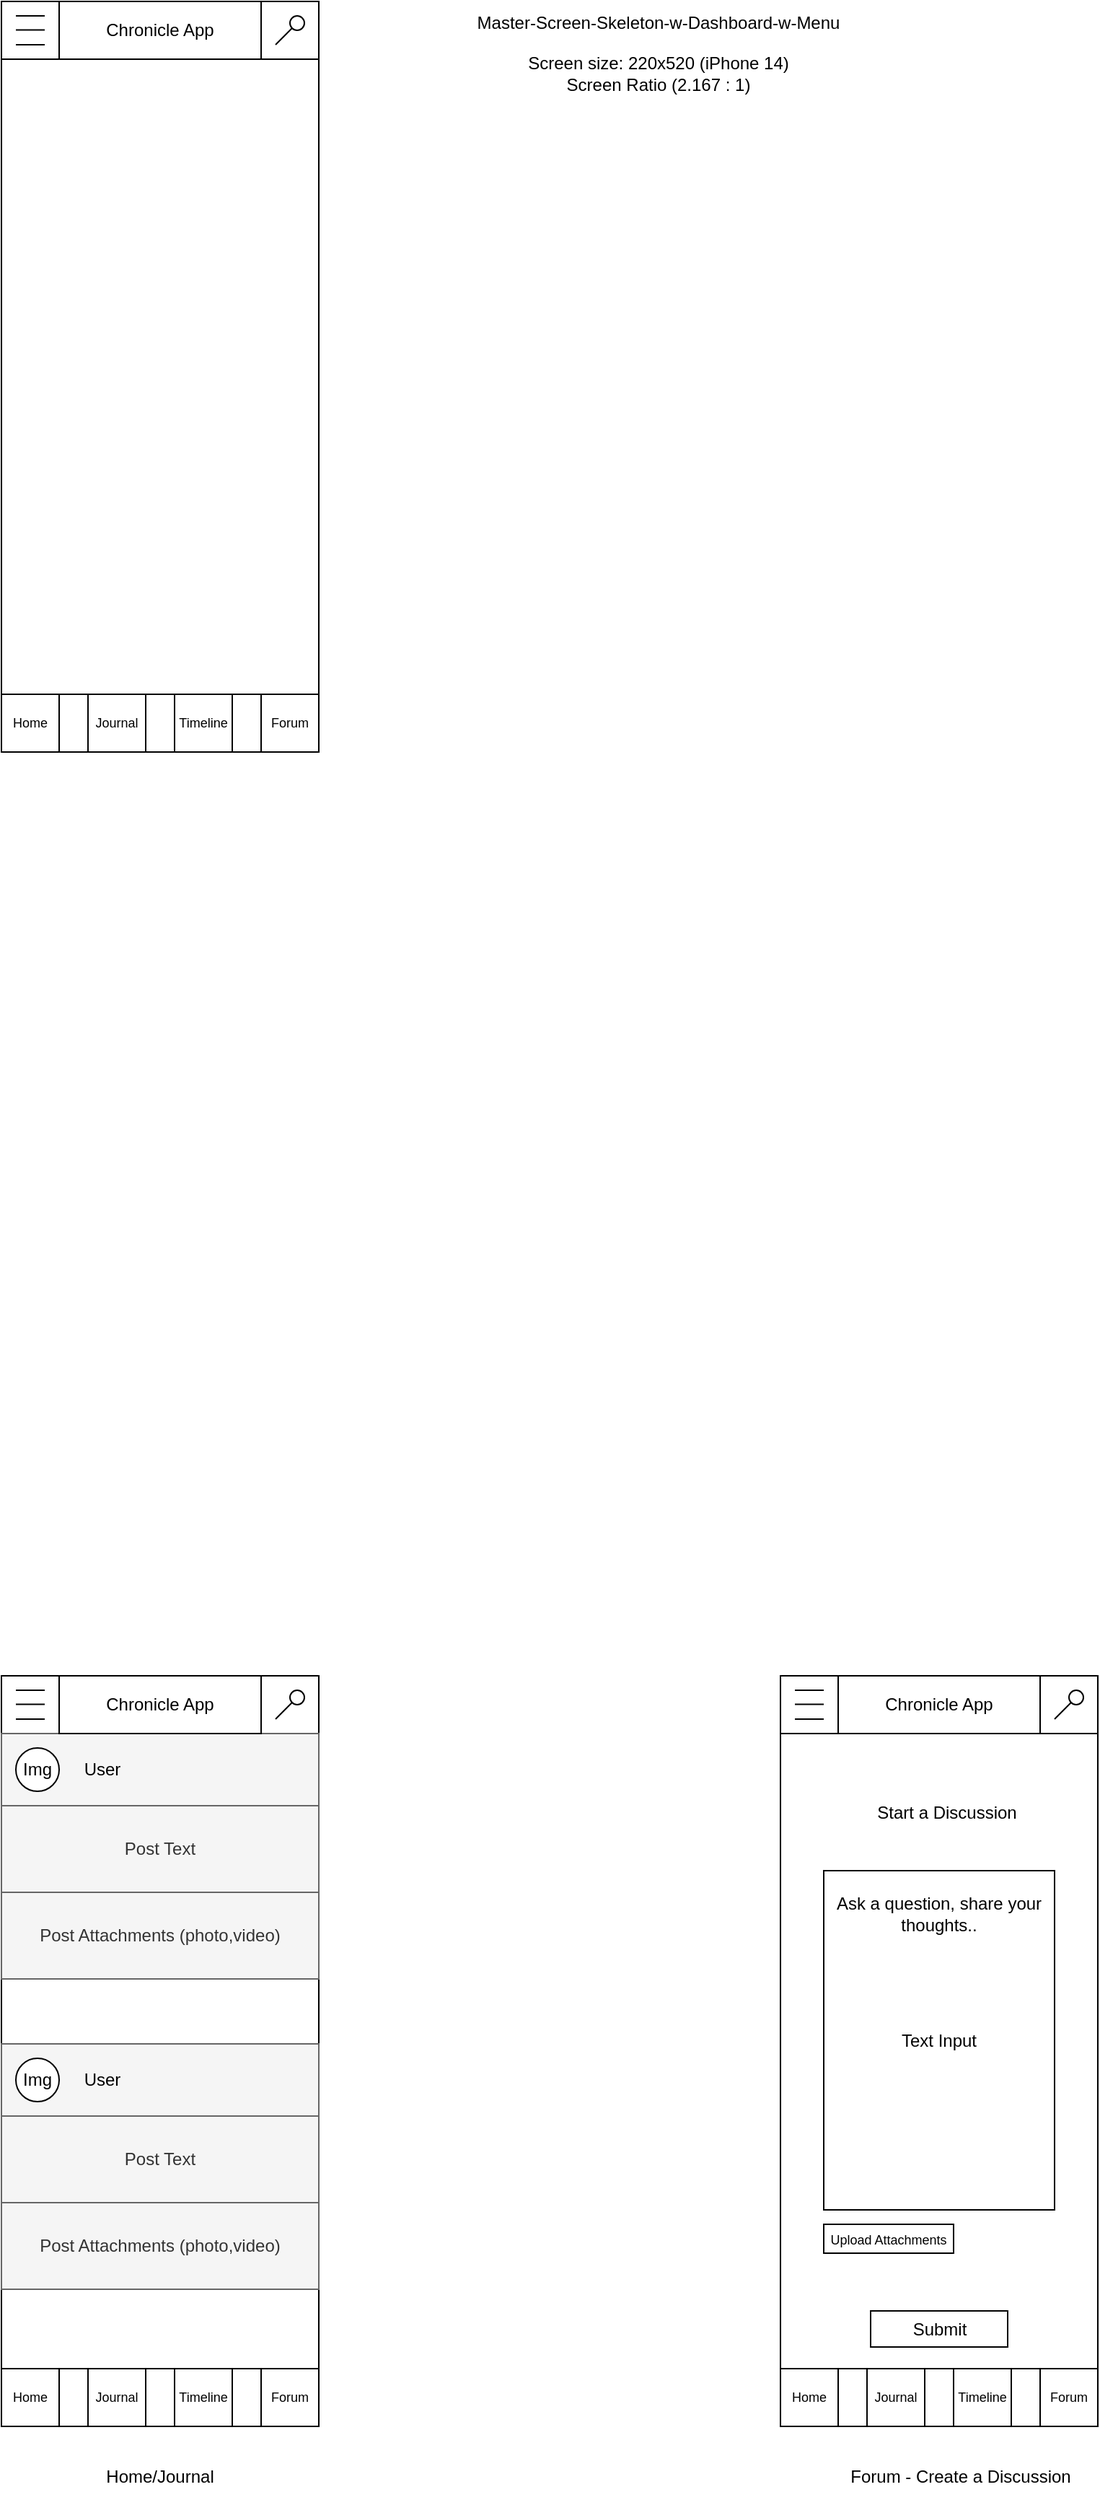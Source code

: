 <mxfile pages="14">
    <diagram name="Master-Screen-Skeleton-w-Dash" id="dcU1EmuCoUyJwAfTxBAl">
        <mxGraphModel dx="1103" dy="1026" grid="1" gridSize="10" guides="1" tooltips="1" connect="1" arrows="1" fold="1" page="1" pageScale="1" pageWidth="850" pageHeight="1100" math="0" shadow="0">
            <root>
                <mxCell id="0"/>
                <mxCell id="1" parent="0"/>
                <mxCell id="VYiLOWBzsUnHH9N8WDeH-6" value="" style="rounded=0;whiteSpace=wrap;html=1;" parent="1" vertex="1">
                    <mxGeometry width="220" height="520" as="geometry"/>
                </mxCell>
                <mxCell id="VYiLOWBzsUnHH9N8WDeH-7" value="" style="rounded=0;whiteSpace=wrap;html=1;" parent="1" vertex="1">
                    <mxGeometry y="480" width="220" height="40" as="geometry"/>
                </mxCell>
                <mxCell id="VYiLOWBzsUnHH9N8WDeH-8" value="Forum" style="rounded=0;whiteSpace=wrap;html=1;fontSize=9;" parent="1" vertex="1">
                    <mxGeometry x="180" y="480" width="40" height="40" as="geometry"/>
                </mxCell>
                <mxCell id="VYiLOWBzsUnHH9N8WDeH-9" value="Timeline" style="rounded=0;whiteSpace=wrap;html=1;fontSize=9;" parent="1" vertex="1">
                    <mxGeometry x="120" y="480" width="40" height="40" as="geometry"/>
                </mxCell>
                <mxCell id="VYiLOWBzsUnHH9N8WDeH-10" value="Journal" style="rounded=0;whiteSpace=wrap;html=1;fontSize=9;" parent="1" vertex="1">
                    <mxGeometry x="60" y="480" width="40" height="40" as="geometry"/>
                </mxCell>
                <mxCell id="VYiLOWBzsUnHH9N8WDeH-11" value="Home" style="rounded=0;whiteSpace=wrap;html=1;fontSize=9;" parent="1" vertex="1">
                    <mxGeometry y="480" width="40" height="40" as="geometry"/>
                </mxCell>
                <mxCell id="VYiLOWBzsUnHH9N8WDeH-12" value="" style="rounded=0;whiteSpace=wrap;html=1;fontSize=9;" parent="1" vertex="1">
                    <mxGeometry width="40" height="40" as="geometry"/>
                </mxCell>
                <mxCell id="VYiLOWBzsUnHH9N8WDeH-13" value="" style="endArrow=none;html=1;rounded=0;" parent="1" edge="1">
                    <mxGeometry width="50" height="50" relative="1" as="geometry">
                        <mxPoint x="10" y="30" as="sourcePoint"/>
                        <mxPoint x="30" y="30" as="targetPoint"/>
                    </mxGeometry>
                </mxCell>
                <mxCell id="VYiLOWBzsUnHH9N8WDeH-14" value="" style="endArrow=none;html=1;rounded=0;" parent="1" edge="1">
                    <mxGeometry width="50" height="50" relative="1" as="geometry">
                        <mxPoint x="10" y="19.74" as="sourcePoint"/>
                        <mxPoint x="30" y="19.74" as="targetPoint"/>
                    </mxGeometry>
                </mxCell>
                <mxCell id="VYiLOWBzsUnHH9N8WDeH-15" value="" style="endArrow=none;html=1;rounded=0;" parent="1" edge="1">
                    <mxGeometry width="50" height="50" relative="1" as="geometry">
                        <mxPoint x="10" y="10" as="sourcePoint"/>
                        <mxPoint x="30" y="10" as="targetPoint"/>
                    </mxGeometry>
                </mxCell>
                <mxCell id="VYiLOWBzsUnHH9N8WDeH-17" value="Chronicle App" style="rounded=0;whiteSpace=wrap;html=1;align=center;" parent="1" vertex="1">
                    <mxGeometry x="40" width="140" height="40" as="geometry"/>
                </mxCell>
                <mxCell id="VYiLOWBzsUnHH9N8WDeH-21" value="" style="whiteSpace=wrap;html=1;aspect=fixed;" parent="1" vertex="1">
                    <mxGeometry x="180" width="40" height="40" as="geometry"/>
                </mxCell>
                <mxCell id="VYiLOWBzsUnHH9N8WDeH-18" value="" style="endArrow=none;html=1;rounded=0;entryX=0;entryY=1;entryDx=0;entryDy=0;" parent="1" target="VYiLOWBzsUnHH9N8WDeH-19" edge="1">
                    <mxGeometry width="50" height="50" relative="1" as="geometry">
                        <mxPoint x="190" y="30" as="sourcePoint"/>
                        <mxPoint x="200" y="20" as="targetPoint"/>
                    </mxGeometry>
                </mxCell>
                <mxCell id="VYiLOWBzsUnHH9N8WDeH-19" value="" style="ellipse;whiteSpace=wrap;html=1;" parent="1" vertex="1">
                    <mxGeometry x="200" y="10" width="10" height="10" as="geometry"/>
                </mxCell>
                <mxCell id="VYiLOWBzsUnHH9N8WDeH-23" value="Screen size: 220x520 (iPhone 14) &lt;br&gt;Screen Ratio (2.167 : 1)" style="text;html=1;align=center;verticalAlign=middle;resizable=0;points=[];autosize=1;strokeColor=none;fillColor=none;" parent="1" vertex="1">
                    <mxGeometry x="355" y="30" width="200" height="40" as="geometry"/>
                </mxCell>
                <mxCell id="VYiLOWBzsUnHH9N8WDeH-26" value="Master-Screen-Skeleton-w-Dashboard-w-Menu" style="text;html=1;align=center;verticalAlign=middle;resizable=0;points=[];autosize=1;strokeColor=none;fillColor=none;" parent="1" vertex="1">
                    <mxGeometry x="320" width="270" height="30" as="geometry"/>
                </mxCell>
                <mxCell id="iby2Xb2JoWdq31YHK60q-152" value="" style="endArrow=none;html=1;rounded=0;" parent="1" edge="1">
                    <mxGeometry width="50" height="50" relative="1" as="geometry">
                        <mxPoint x="200" y="1200" as="sourcePoint"/>
                        <mxPoint x="200" y="1200" as="targetPoint"/>
                    </mxGeometry>
                </mxCell>
                <mxCell id="iby2Xb2JoWdq31YHK60q-153" value="" style="rounded=0;whiteSpace=wrap;html=1;" parent="1" vertex="1">
                    <mxGeometry y="1160" width="220" height="520" as="geometry"/>
                </mxCell>
                <mxCell id="iby2Xb2JoWdq31YHK60q-154" value="" style="rounded=0;whiteSpace=wrap;html=1;" parent="1" vertex="1">
                    <mxGeometry y="1640" width="220" height="40" as="geometry"/>
                </mxCell>
                <mxCell id="iby2Xb2JoWdq31YHK60q-155" value="Forum" style="rounded=0;whiteSpace=wrap;html=1;fontSize=9;" parent="1" vertex="1">
                    <mxGeometry x="180" y="1640" width="40" height="40" as="geometry"/>
                </mxCell>
                <mxCell id="iby2Xb2JoWdq31YHK60q-156" value="Timeline" style="rounded=0;whiteSpace=wrap;html=1;fontSize=9;" parent="1" vertex="1">
                    <mxGeometry x="120" y="1640" width="40" height="40" as="geometry"/>
                </mxCell>
                <mxCell id="iby2Xb2JoWdq31YHK60q-157" value="Journal" style="rounded=0;whiteSpace=wrap;html=1;fontSize=9;" parent="1" vertex="1">
                    <mxGeometry x="60" y="1640" width="40" height="40" as="geometry"/>
                </mxCell>
                <mxCell id="iby2Xb2JoWdq31YHK60q-158" value="Home" style="rounded=0;whiteSpace=wrap;html=1;fontSize=9;" parent="1" vertex="1">
                    <mxGeometry y="1640" width="40" height="40" as="geometry"/>
                </mxCell>
                <mxCell id="iby2Xb2JoWdq31YHK60q-159" value="" style="rounded=0;whiteSpace=wrap;html=1;fontSize=9;" parent="1" vertex="1">
                    <mxGeometry y="1160" width="40" height="40" as="geometry"/>
                </mxCell>
                <mxCell id="iby2Xb2JoWdq31YHK60q-160" value="" style="endArrow=none;html=1;rounded=0;" parent="1" edge="1">
                    <mxGeometry width="50" height="50" relative="1" as="geometry">
                        <mxPoint x="10" y="1190" as="sourcePoint"/>
                        <mxPoint x="30" y="1190" as="targetPoint"/>
                    </mxGeometry>
                </mxCell>
                <mxCell id="iby2Xb2JoWdq31YHK60q-161" value="" style="endArrow=none;html=1;rounded=0;" parent="1" edge="1">
                    <mxGeometry width="50" height="50" relative="1" as="geometry">
                        <mxPoint x="10" y="1179.74" as="sourcePoint"/>
                        <mxPoint x="30" y="1179.74" as="targetPoint"/>
                    </mxGeometry>
                </mxCell>
                <mxCell id="iby2Xb2JoWdq31YHK60q-162" value="" style="endArrow=none;html=1;rounded=0;" parent="1" edge="1">
                    <mxGeometry width="50" height="50" relative="1" as="geometry">
                        <mxPoint x="10" y="1170" as="sourcePoint"/>
                        <mxPoint x="30" y="1170" as="targetPoint"/>
                    </mxGeometry>
                </mxCell>
                <mxCell id="iby2Xb2JoWdq31YHK60q-163" value="Search" style="rounded=0;whiteSpace=wrap;html=1;" parent="1" vertex="1">
                    <mxGeometry x="40" y="1160" width="180" height="40" as="geometry"/>
                </mxCell>
                <mxCell id="iby2Xb2JoWdq31YHK60q-164" value="" style="whiteSpace=wrap;html=1;aspect=fixed;" parent="1" vertex="1">
                    <mxGeometry x="180" y="1160" width="40" height="40" as="geometry"/>
                </mxCell>
                <mxCell id="iby2Xb2JoWdq31YHK60q-165" value="" style="endArrow=none;html=1;rounded=0;entryX=0;entryY=1;entryDx=0;entryDy=0;" parent="1" target="iby2Xb2JoWdq31YHK60q-166" edge="1">
                    <mxGeometry width="50" height="50" relative="1" as="geometry">
                        <mxPoint x="190" y="1190" as="sourcePoint"/>
                        <mxPoint x="200" y="1180" as="targetPoint"/>
                    </mxGeometry>
                </mxCell>
                <mxCell id="iby2Xb2JoWdq31YHK60q-166" value="" style="ellipse;whiteSpace=wrap;html=1;" parent="1" vertex="1">
                    <mxGeometry x="200" y="1170" width="10" height="10" as="geometry"/>
                </mxCell>
                <mxCell id="iby2Xb2JoWdq31YHK60q-167" value="Home/Journal" style="text;html=1;strokeColor=none;fillColor=none;align=center;verticalAlign=middle;whiteSpace=wrap;rounded=0;" parent="1" vertex="1">
                    <mxGeometry x="80" y="1700" width="60" height="30" as="geometry"/>
                </mxCell>
                <mxCell id="iby2Xb2JoWdq31YHK60q-198" value="" style="endArrow=none;html=1;rounded=0;" parent="1" edge="1">
                    <mxGeometry width="50" height="50" relative="1" as="geometry">
                        <mxPoint x="740" y="1200" as="sourcePoint"/>
                        <mxPoint x="740" y="1200" as="targetPoint"/>
                    </mxGeometry>
                </mxCell>
                <mxCell id="iby2Xb2JoWdq31YHK60q-199" value="" style="rounded=0;whiteSpace=wrap;html=1;" parent="1" vertex="1">
                    <mxGeometry x="540" y="1160" width="220" height="520" as="geometry"/>
                </mxCell>
                <mxCell id="iby2Xb2JoWdq31YHK60q-200" value="" style="rounded=0;whiteSpace=wrap;html=1;" parent="1" vertex="1">
                    <mxGeometry x="540" y="1640" width="220" height="40" as="geometry"/>
                </mxCell>
                <mxCell id="iby2Xb2JoWdq31YHK60q-201" value="Forum" style="rounded=0;whiteSpace=wrap;html=1;fontSize=9;" parent="1" vertex="1">
                    <mxGeometry x="720" y="1640" width="40" height="40" as="geometry"/>
                </mxCell>
                <mxCell id="iby2Xb2JoWdq31YHK60q-202" value="Timeline" style="rounded=0;whiteSpace=wrap;html=1;fontSize=9;" parent="1" vertex="1">
                    <mxGeometry x="660" y="1640" width="40" height="40" as="geometry"/>
                </mxCell>
                <mxCell id="iby2Xb2JoWdq31YHK60q-203" value="Journal" style="rounded=0;whiteSpace=wrap;html=1;fontSize=9;" parent="1" vertex="1">
                    <mxGeometry x="600" y="1640" width="40" height="40" as="geometry"/>
                </mxCell>
                <mxCell id="iby2Xb2JoWdq31YHK60q-204" value="Home" style="rounded=0;whiteSpace=wrap;html=1;fontSize=9;" parent="1" vertex="1">
                    <mxGeometry x="540" y="1640" width="40" height="40" as="geometry"/>
                </mxCell>
                <mxCell id="iby2Xb2JoWdq31YHK60q-205" value="" style="rounded=0;whiteSpace=wrap;html=1;fontSize=9;" parent="1" vertex="1">
                    <mxGeometry x="540" y="1160" width="40" height="40" as="geometry"/>
                </mxCell>
                <mxCell id="iby2Xb2JoWdq31YHK60q-206" value="" style="endArrow=none;html=1;rounded=0;" parent="1" edge="1">
                    <mxGeometry width="50" height="50" relative="1" as="geometry">
                        <mxPoint x="550" y="1190" as="sourcePoint"/>
                        <mxPoint x="570" y="1190" as="targetPoint"/>
                    </mxGeometry>
                </mxCell>
                <mxCell id="iby2Xb2JoWdq31YHK60q-207" value="" style="endArrow=none;html=1;rounded=0;" parent="1" edge="1">
                    <mxGeometry width="50" height="50" relative="1" as="geometry">
                        <mxPoint x="550" y="1179.74" as="sourcePoint"/>
                        <mxPoint x="570" y="1179.74" as="targetPoint"/>
                    </mxGeometry>
                </mxCell>
                <mxCell id="iby2Xb2JoWdq31YHK60q-208" value="" style="endArrow=none;html=1;rounded=0;" parent="1" edge="1">
                    <mxGeometry width="50" height="50" relative="1" as="geometry">
                        <mxPoint x="550" y="1170" as="sourcePoint"/>
                        <mxPoint x="570" y="1170" as="targetPoint"/>
                    </mxGeometry>
                </mxCell>
                <mxCell id="iby2Xb2JoWdq31YHK60q-209" value="Search" style="rounded=0;whiteSpace=wrap;html=1;" parent="1" vertex="1">
                    <mxGeometry x="580" y="1160" width="140" height="40" as="geometry"/>
                </mxCell>
                <mxCell id="iby2Xb2JoWdq31YHK60q-210" value="" style="whiteSpace=wrap;html=1;aspect=fixed;" parent="1" vertex="1">
                    <mxGeometry x="720" y="1160" width="40" height="40" as="geometry"/>
                </mxCell>
                <mxCell id="iby2Xb2JoWdq31YHK60q-211" value="" style="endArrow=none;html=1;rounded=0;entryX=0;entryY=1;entryDx=0;entryDy=0;" parent="1" target="iby2Xb2JoWdq31YHK60q-212" edge="1">
                    <mxGeometry width="50" height="50" relative="1" as="geometry">
                        <mxPoint x="730" y="1190" as="sourcePoint"/>
                        <mxPoint x="740" y="1180" as="targetPoint"/>
                    </mxGeometry>
                </mxCell>
                <mxCell id="iby2Xb2JoWdq31YHK60q-212" value="" style="ellipse;whiteSpace=wrap;html=1;" parent="1" vertex="1">
                    <mxGeometry x="740" y="1170" width="10" height="10" as="geometry"/>
                </mxCell>
                <mxCell id="iby2Xb2JoWdq31YHK60q-213" value="Forum - Create a Discussion" style="text;html=1;strokeColor=none;fillColor=none;align=center;verticalAlign=middle;whiteSpace=wrap;rounded=0;" parent="1" vertex="1">
                    <mxGeometry x="580" y="1700" width="170" height="30" as="geometry"/>
                </mxCell>
                <mxCell id="iby2Xb2JoWdq31YHK60q-222" value="" style="rounded=0;whiteSpace=wrap;html=1;fillStyle=solid;fillColor=#f5f5f5;strokeColor=#666666;fontColor=#333333;" parent="1" vertex="1">
                    <mxGeometry y="1200" width="220" height="170" as="geometry"/>
                </mxCell>
                <mxCell id="iby2Xb2JoWdq31YHK60q-224" value="Img" style="ellipse;whiteSpace=wrap;html=1;aspect=fixed;" parent="1" vertex="1">
                    <mxGeometry x="10" y="1210" width="30" height="30" as="geometry"/>
                </mxCell>
                <mxCell id="iby2Xb2JoWdq31YHK60q-225" value="User" style="text;html=1;strokeColor=none;fillColor=none;align=center;verticalAlign=middle;whiteSpace=wrap;rounded=0;" parent="1" vertex="1">
                    <mxGeometry x="40" y="1210" width="60" height="30" as="geometry"/>
                </mxCell>
                <mxCell id="iby2Xb2JoWdq31YHK60q-226" value="Post Attachments (photo,video)" style="rounded=0;whiteSpace=wrap;html=1;fillColor=#f5f5f5;fontColor=#333333;strokeColor=#666666;" parent="1" vertex="1">
                    <mxGeometry y="1310" width="220" height="60" as="geometry"/>
                </mxCell>
                <mxCell id="iby2Xb2JoWdq31YHK60q-234" value="" style="rounded=0;whiteSpace=wrap;html=1;fillColor=#f5f5f5;fontColor=#333333;strokeColor=#666666;" parent="1" vertex="1">
                    <mxGeometry y="1415" width="220" height="170" as="geometry"/>
                </mxCell>
                <mxCell id="iby2Xb2JoWdq31YHK60q-235" value="Img" style="ellipse;whiteSpace=wrap;html=1;aspect=fixed;" parent="1" vertex="1">
                    <mxGeometry x="10" y="1425" width="30" height="30" as="geometry"/>
                </mxCell>
                <mxCell id="iby2Xb2JoWdq31YHK60q-236" value="User" style="text;html=1;strokeColor=none;fillColor=none;align=center;verticalAlign=middle;whiteSpace=wrap;rounded=0;" parent="1" vertex="1">
                    <mxGeometry x="40" y="1425" width="60" height="30" as="geometry"/>
                </mxCell>
                <mxCell id="iby2Xb2JoWdq31YHK60q-237" value="Post Attachments (photo,video)" style="rounded=0;whiteSpace=wrap;html=1;fillColor=#f5f5f5;fontColor=#333333;strokeColor=#666666;" parent="1" vertex="1">
                    <mxGeometry y="1525" width="220" height="60" as="geometry"/>
                </mxCell>
                <mxCell id="iby2Xb2JoWdq31YHK60q-239" value="Post Text" style="rounded=0;whiteSpace=wrap;html=1;fillColor=#f5f5f5;fontColor=#333333;strokeColor=#666666;" parent="1" vertex="1">
                    <mxGeometry y="1465" width="220" height="60" as="geometry"/>
                </mxCell>
                <mxCell id="iby2Xb2JoWdq31YHK60q-240" value="Post Text" style="rounded=0;whiteSpace=wrap;html=1;fillColor=#f5f5f5;fontColor=#333333;strokeColor=#666666;" parent="1" vertex="1">
                    <mxGeometry y="1250" width="220" height="60" as="geometry"/>
                </mxCell>
                <mxCell id="iby2Xb2JoWdq31YHK60q-261" value="Start a Discussion" style="text;html=1;strokeColor=none;fillColor=none;align=center;verticalAlign=middle;whiteSpace=wrap;rounded=0;" parent="1" vertex="1">
                    <mxGeometry x="598.75" y="1240" width="112.5" height="30" as="geometry"/>
                </mxCell>
                <mxCell id="iby2Xb2JoWdq31YHK60q-262" value="Text Input" style="rounded=0;whiteSpace=wrap;html=1;" parent="1" vertex="1">
                    <mxGeometry x="570" y="1295" width="160" height="235" as="geometry"/>
                </mxCell>
                <mxCell id="iby2Xb2JoWdq31YHK60q-263" value="Ask a question, share your thoughts.." style="text;html=1;strokeColor=none;fillColor=none;align=center;verticalAlign=middle;whiteSpace=wrap;rounded=0;" parent="1" vertex="1">
                    <mxGeometry x="570" y="1310" width="160" height="30" as="geometry"/>
                </mxCell>
                <mxCell id="iby2Xb2JoWdq31YHK60q-264" value="&lt;font style=&quot;font-size: 9px;&quot;&gt;Upload Attachments&lt;/font&gt;" style="rounded=0;whiteSpace=wrap;html=1;" parent="1" vertex="1">
                    <mxGeometry x="570" y="1540" width="90" height="20" as="geometry"/>
                </mxCell>
                <mxCell id="iby2Xb2JoWdq31YHK60q-265" value="Submit" style="rounded=0;whiteSpace=wrap;html=1;" parent="1" vertex="1">
                    <mxGeometry x="602.5" y="1600" width="95" height="25" as="geometry"/>
                </mxCell>
                <mxCell id="MvoDgeqOoRQhHh_dQAKg-2" value="Chronicle App" style="rounded=0;whiteSpace=wrap;html=1;align=center;" vertex="1" parent="1">
                    <mxGeometry x="40" y="1160" width="140" height="40" as="geometry"/>
                </mxCell>
                <mxCell id="MvoDgeqOoRQhHh_dQAKg-3" value="Chronicle App" style="rounded=0;whiteSpace=wrap;html=1;align=center;" vertex="1" parent="1">
                    <mxGeometry x="580" y="1160" width="140" height="40" as="geometry"/>
                </mxCell>
            </root>
        </mxGraphModel>
    </diagram>
    <diagram id="lBl2kCIUIac6OWcRvRow" name="WelcomeScreen">
        <mxGraphModel dx="717" dy="667" grid="1" gridSize="10" guides="1" tooltips="1" connect="1" arrows="1" fold="1" page="1" pageScale="1" pageWidth="850" pageHeight="1100" math="0" shadow="0">
            <root>
                <mxCell id="0"/>
                <mxCell id="1" parent="0"/>
                <mxCell id="aZlwIBD-xQcR-i_oTs8o-1" value="" style="endArrow=none;html=1;rounded=0;" parent="1" edge="1">
                    <mxGeometry width="50" height="50" relative="1" as="geometry">
                        <mxPoint x="510" y="150" as="sourcePoint"/>
                        <mxPoint x="510" y="150.0" as="targetPoint"/>
                    </mxGeometry>
                </mxCell>
                <mxCell id="aZlwIBD-xQcR-i_oTs8o-2" value="" style="rounded=0;whiteSpace=wrap;html=1;" parent="1" vertex="1">
                    <mxGeometry x="310" y="110" width="220" height="520" as="geometry"/>
                </mxCell>
                <mxCell id="aZlwIBD-xQcR-i_oTs8o-16" value="&lt;font style=&quot;font-size: 23px;&quot;&gt;Welcome&lt;/font&gt;" style="text;html=1;strokeColor=none;fillColor=none;align=center;verticalAlign=middle;whiteSpace=wrap;rounded=0;" parent="1" vertex="1">
                    <mxGeometry x="375" y="200" width="90" height="30" as="geometry"/>
                </mxCell>
                <mxCell id="aZlwIBD-xQcR-i_oTs8o-17" value="" style="rounded=0;whiteSpace=wrap;html=1;" parent="1" vertex="1">
                    <mxGeometry x="350" y="250" width="140" height="150" as="geometry"/>
                </mxCell>
                <mxCell id="aZlwIBD-xQcR-i_oTs8o-18" value="App welcome info (description, features)" style="text;html=1;strokeColor=none;fillColor=none;align=center;verticalAlign=middle;whiteSpace=wrap;rounded=0;" parent="1" vertex="1">
                    <mxGeometry x="370" y="275.5" width="95" height="49" as="geometry"/>
                </mxCell>
                <mxCell id="aZlwIBD-xQcR-i_oTs8o-21" value="Sign in&amp;nbsp;" style="rounded=0;whiteSpace=wrap;html=1;" parent="1" vertex="1">
                    <mxGeometry x="360" y="530" width="120" height="30" as="geometry"/>
                </mxCell>
                <mxCell id="bP2W93qJuFh64ah5zP1J-1" value="&#10;&lt;span style=&quot;color: rgb(0, 0, 0); font-family: Helvetica; font-size: 12px; font-style: normal; font-variant-ligatures: normal; font-variant-caps: normal; font-weight: 400; letter-spacing: normal; orphans: 2; text-indent: 0px; text-transform: none; widows: 2; word-spacing: 0px; -webkit-text-stroke-width: 0px; background-color: rgb(251, 251, 251); text-decoration-thickness: initial; text-decoration-style: initial; text-decoration-color: initial; float: none; display: inline !important;&quot;&gt;Create new account&lt;/span&gt;&#10;&#10;" style="rounded=0;whiteSpace=wrap;html=1;align=center;verticalAlign=middle;" parent="1" vertex="1">
                    <mxGeometry x="360" y="460" width="120" height="30" as="geometry"/>
                </mxCell>
                <mxCell id="H1tCeodHm-eRAi12YSJd-1" value="Welcome&amp;nbsp;" style="text;html=1;strokeColor=none;fillColor=none;align=center;verticalAlign=middle;whiteSpace=wrap;rounded=0;" parent="1" vertex="1">
                    <mxGeometry x="387.5" y="80" width="60" height="30" as="geometry"/>
                </mxCell>
                <mxCell id="wwADgU2yI2RsccGkumHr-1" value="Welcome Screen" style="rounded=0;whiteSpace=wrap;html=1;" parent="1" vertex="1">
                    <mxGeometry x="20" y="20" width="120" height="60" as="geometry"/>
                </mxCell>
                <mxCell id="vEj1nNIe5jEKRxuBdCEK-1" value="&lt;h1&gt;Chronicle&lt;/h1&gt;&lt;p&gt;&lt;br&gt;&lt;/p&gt;" style="text;html=1;strokeColor=none;fillColor=none;spacing=5;spacingTop=-20;whiteSpace=wrap;overflow=hidden;rounded=0;align=center;" parent="1" vertex="1">
                    <mxGeometry x="355" y="150" width="130" height="40" as="geometry"/>
                </mxCell>
            </root>
        </mxGraphModel>
    </diagram>
    <diagram id="5nLs894U2dAAf8xZylbG" name="SignUp">
        <mxGraphModel dx="717" dy="667" grid="1" gridSize="10" guides="1" tooltips="1" connect="1" arrows="1" fold="1" page="1" pageScale="1" pageWidth="850" pageHeight="1100" math="0" shadow="0">
            <root>
                <mxCell id="0"/>
                <mxCell id="1" parent="0"/>
                <mxCell id="bNjKeis72jTHD_4-VfsY-1" value="Fillable Form for User Info" style="whiteSpace=wrap;html=1;" parent="1" vertex="1">
                    <mxGeometry x="40" y="40" width="120" height="60" as="geometry"/>
                </mxCell>
                <mxCell id="oG7b9iFR-npRNqr2wtuO-1" value="" style="endArrow=none;html=1;rounded=0;" parent="1" edge="1">
                    <mxGeometry width="50" height="50" relative="1" as="geometry">
                        <mxPoint x="530" y="200" as="sourcePoint"/>
                        <mxPoint x="530" y="200.0" as="targetPoint"/>
                    </mxGeometry>
                </mxCell>
                <mxCell id="oG7b9iFR-npRNqr2wtuO-2" value="" style="rounded=0;whiteSpace=wrap;html=1;" parent="1" vertex="1">
                    <mxGeometry x="330" y="160" width="220" height="520" as="geometry"/>
                </mxCell>
                <mxCell id="oG7b9iFR-npRNqr2wtuO-16" value="Sign Up" style="text;html=1;strokeColor=none;fillColor=none;align=center;verticalAlign=middle;whiteSpace=wrap;rounded=0;" parent="1" vertex="1">
                    <mxGeometry x="410" y="120" width="60" height="30" as="geometry"/>
                </mxCell>
                <mxCell id="oG7b9iFR-npRNqr2wtuO-17" value="" style="rounded=0;whiteSpace=wrap;html=1;" parent="1" vertex="1">
                    <mxGeometry x="360" y="390" width="160" height="20" as="geometry"/>
                </mxCell>
                <mxCell id="oG7b9iFR-npRNqr2wtuO-18" value="" style="rounded=0;whiteSpace=wrap;html=1;" parent="1" vertex="1">
                    <mxGeometry x="360" y="450" width="160" height="20" as="geometry"/>
                </mxCell>
                <mxCell id="oG7b9iFR-npRNqr2wtuO-19" value="Email" style="text;html=1;strokeColor=none;fillColor=none;align=left;verticalAlign=middle;whiteSpace=wrap;rounded=0;" parent="1" vertex="1">
                    <mxGeometry x="360" y="360" width="60" height="30" as="geometry"/>
                </mxCell>
                <mxCell id="oG7b9iFR-npRNqr2wtuO-20" value="Password" style="text;html=1;strokeColor=none;fillColor=none;align=left;verticalAlign=middle;whiteSpace=wrap;rounded=0;" parent="1" vertex="1">
                    <mxGeometry x="360" y="420" width="60" height="30" as="geometry"/>
                </mxCell>
                <mxCell id="oG7b9iFR-npRNqr2wtuO-21" value="&lt;font style=&quot;font-size: 23px;&quot;&gt;Sign Up&lt;/font&gt;" style="text;html=1;strokeColor=none;fillColor=none;align=center;verticalAlign=middle;whiteSpace=wrap;rounded=0;" parent="1" vertex="1">
                    <mxGeometry x="395" y="250" width="90" height="30" as="geometry"/>
                </mxCell>
                <mxCell id="oG7b9iFR-npRNqr2wtuO-22" value="Sign Up" style="rounded=0;whiteSpace=wrap;html=1;" parent="1" vertex="1">
                    <mxGeometry x="380" y="560" width="120" height="20" as="geometry"/>
                </mxCell>
                <mxCell id="oG7b9iFR-npRNqr2wtuO-23" value="" style="rounded=0;whiteSpace=wrap;html=1;" parent="1" vertex="1">
                    <mxGeometry x="360" y="500" width="160" height="20" as="geometry"/>
                </mxCell>
                <mxCell id="oG7b9iFR-npRNqr2wtuO-24" value="Confirm Password" style="text;html=1;strokeColor=none;fillColor=none;align=left;verticalAlign=middle;whiteSpace=wrap;rounded=0;" parent="1" vertex="1">
                    <mxGeometry x="360" y="470" width="110" height="30" as="geometry"/>
                </mxCell>
                <mxCell id="oG7b9iFR-npRNqr2wtuO-25" value="" style="rounded=0;whiteSpace=wrap;html=1;" parent="1" vertex="1">
                    <mxGeometry x="360" y="330" width="160" height="20" as="geometry"/>
                </mxCell>
                <mxCell id="oG7b9iFR-npRNqr2wtuO-26" value="Full Name" style="text;html=1;strokeColor=none;fillColor=none;align=left;verticalAlign=middle;whiteSpace=wrap;rounded=0;" parent="1" vertex="1">
                    <mxGeometry x="360" y="300" width="60" height="30" as="geometry"/>
                </mxCell>
                <mxCell id="_IPSFhu2Wuz2ez3uB2Qm-1" value="&lt;h1&gt;Chronicle&lt;/h1&gt;&lt;p&gt;&lt;br&gt;&lt;/p&gt;" style="text;html=1;strokeColor=none;fillColor=none;spacing=5;spacingTop=-20;whiteSpace=wrap;overflow=hidden;rounded=0;align=center;" parent="1" vertex="1">
                    <mxGeometry x="375" y="190" width="130" height="40" as="geometry"/>
                </mxCell>
            </root>
        </mxGraphModel>
    </diagram>
    <diagram id="W2BIm8p2jWra_X2DeLO5" name="LogIn">
        <mxGraphModel dx="717" dy="667" grid="1" gridSize="10" guides="1" tooltips="1" connect="1" arrows="1" fold="1" page="1" pageScale="1" pageWidth="850" pageHeight="1100" math="0" shadow="0">
            <root>
                <mxCell id="0"/>
                <mxCell id="1" parent="0"/>
                <mxCell id="wKISgS7FMjeD0Zg30n7t-1" value="Enter Login Info/Credentials" style="rounded=0;whiteSpace=wrap;html=1;" parent="1" vertex="1">
                    <mxGeometry x="40" y="40" width="120" height="60" as="geometry"/>
                </mxCell>
                <mxCell id="8LwVBPcT29cgzxW9Iwcz-1" value="" style="endArrow=none;html=1;rounded=0;" parent="1" edge="1">
                    <mxGeometry width="50" height="50" relative="1" as="geometry">
                        <mxPoint x="490" y="230" as="sourcePoint"/>
                        <mxPoint x="490" y="230.0" as="targetPoint"/>
                    </mxGeometry>
                </mxCell>
                <mxCell id="8LwVBPcT29cgzxW9Iwcz-2" value="" style="rounded=0;whiteSpace=wrap;html=1;" parent="1" vertex="1">
                    <mxGeometry x="290" y="190" width="220" height="520" as="geometry"/>
                </mxCell>
                <mxCell id="8LwVBPcT29cgzxW9Iwcz-16" value="Sign In" style="text;html=1;strokeColor=none;fillColor=none;align=center;verticalAlign=middle;whiteSpace=wrap;rounded=0;" parent="1" vertex="1">
                    <mxGeometry x="365" y="130" width="60" height="30" as="geometry"/>
                </mxCell>
                <mxCell id="8LwVBPcT29cgzxW9Iwcz-17" value="" style="rounded=0;whiteSpace=wrap;html=1;" parent="1" vertex="1">
                    <mxGeometry x="320" y="390" width="160" height="20" as="geometry"/>
                </mxCell>
                <mxCell id="8LwVBPcT29cgzxW9Iwcz-18" value="" style="rounded=0;whiteSpace=wrap;html=1;" parent="1" vertex="1">
                    <mxGeometry x="320" y="440" width="160" height="20" as="geometry"/>
                </mxCell>
                <mxCell id="8LwVBPcT29cgzxW9Iwcz-19" value="Email" style="text;html=1;strokeColor=none;fillColor=none;align=left;verticalAlign=middle;whiteSpace=wrap;rounded=0;" parent="1" vertex="1">
                    <mxGeometry x="320" y="360" width="60" height="30" as="geometry"/>
                </mxCell>
                <mxCell id="8LwVBPcT29cgzxW9Iwcz-20" value="Password" style="text;html=1;strokeColor=none;fillColor=none;align=center;verticalAlign=middle;whiteSpace=wrap;rounded=0;" parent="1" vertex="1">
                    <mxGeometry x="320" y="410" width="60" height="30" as="geometry"/>
                </mxCell>
                <mxCell id="8LwVBPcT29cgzxW9Iwcz-21" value="&lt;font style=&quot;font-size: 23px;&quot;&gt;Sign In&lt;/font&gt;" style="text;html=1;strokeColor=none;fillColor=none;align=center;verticalAlign=middle;whiteSpace=wrap;rounded=0;" parent="1" vertex="1">
                    <mxGeometry x="360" y="310" width="80" height="30" as="geometry"/>
                </mxCell>
                <mxCell id="8LwVBPcT29cgzxW9Iwcz-22" value="Log In" style="rounded=0;whiteSpace=wrap;html=1;" parent="1" vertex="1">
                    <mxGeometry x="340" y="490" width="120" height="20" as="geometry"/>
                </mxCell>
                <mxCell id="XlE-HjSFdjCr9sYyZ3t0-1" value="&lt;h1&gt;Chronicle&lt;/h1&gt;&lt;p&gt;&lt;br&gt;&lt;/p&gt;" style="text;html=1;strokeColor=none;fillColor=none;spacing=5;spacingTop=-20;whiteSpace=wrap;overflow=hidden;rounded=0;align=center;" parent="1" vertex="1">
                    <mxGeometry x="335" y="220" width="130" height="40" as="geometry"/>
                </mxCell>
            </root>
        </mxGraphModel>
    </diagram>
    <diagram id="QK885AehJnNSxT-_v8fO" name="ViewJournal">
        <mxGraphModel dx="755" dy="702" grid="1" gridSize="10" guides="1" tooltips="1" connect="1" arrows="1" fold="1" page="1" pageScale="1" pageWidth="850" pageHeight="1100" math="0" shadow="0">
            <root>
                <mxCell id="0"/>
                <mxCell id="1" parent="0"/>
                <mxCell id="9mhe8q4MhQ8MWBEyMMt--1" value="" style="rounded=0;whiteSpace=wrap;html=1;" parent="1" vertex="1">
                    <mxGeometry x="330" y="120" width="220" height="520" as="geometry"/>
                </mxCell>
                <mxCell id="9mhe8q4MhQ8MWBEyMMt--2" value="" style="rounded=0;whiteSpace=wrap;html=1;" parent="1" vertex="1">
                    <mxGeometry x="330" y="600" width="220" height="40" as="geometry"/>
                </mxCell>
                <mxCell id="9mhe8q4MhQ8MWBEyMMt--3" value="Forum" style="rounded=0;whiteSpace=wrap;html=1;fontSize=9;" parent="1" vertex="1">
                    <mxGeometry x="510" y="600" width="40" height="40" as="geometry"/>
                </mxCell>
                <mxCell id="9mhe8q4MhQ8MWBEyMMt--4" value="Timeline" style="rounded=0;whiteSpace=wrap;html=1;fontSize=9;" parent="1" vertex="1">
                    <mxGeometry x="450" y="600" width="40" height="40" as="geometry"/>
                </mxCell>
                <mxCell id="9mhe8q4MhQ8MWBEyMMt--5" value="Journal" style="rounded=0;whiteSpace=wrap;html=1;fontSize=9;labelBackgroundColor=#FFFFFF;fontColor=#000000;fillColor=#000000;" parent="1" vertex="1">
                    <mxGeometry x="390" y="600" width="40" height="40" as="geometry"/>
                </mxCell>
                <mxCell id="9mhe8q4MhQ8MWBEyMMt--6" value="Home" style="rounded=0;whiteSpace=wrap;html=1;fontSize=9;" parent="1" vertex="1">
                    <mxGeometry x="330" y="600" width="40" height="40" as="geometry"/>
                </mxCell>
                <mxCell id="9mhe8q4MhQ8MWBEyMMt--7" value="" style="rounded=0;whiteSpace=wrap;html=1;fontSize=9;" parent="1" vertex="1">
                    <mxGeometry x="330" y="120" width="40" height="40" as="geometry"/>
                </mxCell>
                <mxCell id="9mhe8q4MhQ8MWBEyMMt--8" value="" style="endArrow=none;html=1;rounded=0;" parent="1" edge="1">
                    <mxGeometry width="50" height="50" relative="1" as="geometry">
                        <mxPoint x="340" y="150" as="sourcePoint"/>
                        <mxPoint x="360" y="150" as="targetPoint"/>
                    </mxGeometry>
                </mxCell>
                <mxCell id="9mhe8q4MhQ8MWBEyMMt--9" value="" style="endArrow=none;html=1;rounded=0;" parent="1" edge="1">
                    <mxGeometry width="50" height="50" relative="1" as="geometry">
                        <mxPoint x="340" y="139.74" as="sourcePoint"/>
                        <mxPoint x="360" y="139.74" as="targetPoint"/>
                    </mxGeometry>
                </mxCell>
                <mxCell id="9mhe8q4MhQ8MWBEyMMt--10" value="" style="endArrow=none;html=1;rounded=0;" parent="1" edge="1">
                    <mxGeometry width="50" height="50" relative="1" as="geometry">
                        <mxPoint x="340" y="130" as="sourcePoint"/>
                        <mxPoint x="360" y="130" as="targetPoint"/>
                    </mxGeometry>
                </mxCell>
                <mxCell id="9mhe8q4MhQ8MWBEyMMt--11" value="&lt;span style=&quot;color: rgba(0, 0, 0, 0); font-family: monospace; font-size: 0px; text-align: start;&quot;&gt;Ch&lt;/span&gt;" style="rounded=0;whiteSpace=wrap;html=1;" parent="1" vertex="1">
                    <mxGeometry x="370" y="120" width="140" height="40" as="geometry"/>
                </mxCell>
                <mxCell id="9mhe8q4MhQ8MWBEyMMt--12" value="" style="whiteSpace=wrap;html=1;aspect=fixed;" parent="1" vertex="1">
                    <mxGeometry x="510" y="120" width="40" height="40" as="geometry"/>
                </mxCell>
                <mxCell id="9mhe8q4MhQ8MWBEyMMt--13" value="" style="endArrow=none;html=1;rounded=0;entryX=0;entryY=1;entryDx=0;entryDy=0;" parent="1" target="9mhe8q4MhQ8MWBEyMMt--14" edge="1">
                    <mxGeometry width="50" height="50" relative="1" as="geometry">
                        <mxPoint x="520" y="150" as="sourcePoint"/>
                        <mxPoint x="530" y="140" as="targetPoint"/>
                    </mxGeometry>
                </mxCell>
                <mxCell id="9mhe8q4MhQ8MWBEyMMt--14" value="" style="ellipse;whiteSpace=wrap;html=1;" parent="1" vertex="1">
                    <mxGeometry x="530" y="130" width="10" height="10" as="geometry"/>
                </mxCell>
                <mxCell id="wgPLDW60BR1ffjtzr6mf-1" value="Post Attachments (photo,video)" style="rounded=0;whiteSpace=wrap;html=1;fillColor=#f5f5f5;fontColor=#333333;strokeColor=#666666;" parent="1" vertex="1">
                    <mxGeometry x="330" y="270" width="220" height="60" as="geometry"/>
                </mxCell>
                <mxCell id="wgPLDW60BR1ffjtzr6mf-2" value="Post Text" style="rounded=0;whiteSpace=wrap;html=1;fillColor=#f5f5f5;fontColor=#333333;strokeColor=#666666;" parent="1" vertex="1">
                    <mxGeometry x="330" y="210" width="220" height="60" as="geometry"/>
                </mxCell>
                <mxCell id="wgPLDW60BR1ffjtzr6mf-3" value="Post Header w/ Date" style="rounded=0;whiteSpace=wrap;html=1;" parent="1" vertex="1">
                    <mxGeometry x="330" y="190" width="220" height="20" as="geometry"/>
                </mxCell>
                <mxCell id="wgPLDW60BR1ffjtzr6mf-5" value="Post Attachments (photo,video)" style="rounded=0;whiteSpace=wrap;html=1;fillColor=#f5f5f5;fontColor=#333333;strokeColor=#666666;" parent="1" vertex="1">
                    <mxGeometry x="330" y="440" width="220" height="60" as="geometry"/>
                </mxCell>
                <mxCell id="wgPLDW60BR1ffjtzr6mf-6" value="Post Text" style="rounded=0;whiteSpace=wrap;html=1;fillColor=#f5f5f5;fontColor=#333333;strokeColor=#666666;" parent="1" vertex="1">
                    <mxGeometry x="330" y="380" width="220" height="60" as="geometry"/>
                </mxCell>
                <mxCell id="wgPLDW60BR1ffjtzr6mf-7" value="Post Header w/ Date" style="rounded=0;whiteSpace=wrap;html=1;" parent="1" vertex="1">
                    <mxGeometry x="330" y="360" width="220" height="20" as="geometry"/>
                </mxCell>
                <mxCell id="wgPLDW60BR1ffjtzr6mf-9" value="" style="ellipse;whiteSpace=wrap;html=1;" parent="1" vertex="1">
                    <mxGeometry x="515" y="560" width="30" height="30" as="geometry"/>
                </mxCell>
                <mxCell id="wgPLDW60BR1ffjtzr6mf-15" value="" style="endArrow=none;html=1;rounded=0;" parent="1" edge="1">
                    <mxGeometry width="50" height="50" relative="1" as="geometry">
                        <mxPoint x="530" y="585" as="sourcePoint"/>
                        <mxPoint x="530" y="565" as="targetPoint"/>
                    </mxGeometry>
                </mxCell>
                <mxCell id="wgPLDW60BR1ffjtzr6mf-16" value="" style="endArrow=none;html=1;rounded=0;" parent="1" edge="1">
                    <mxGeometry width="50" height="50" relative="1" as="geometry">
                        <mxPoint x="520" y="574.84" as="sourcePoint"/>
                        <mxPoint x="540" y="574.84" as="targetPoint"/>
                    </mxGeometry>
                </mxCell>
                <mxCell id="wgPLDW60BR1ffjtzr6mf-19" value="&lt;h1 style=&quot;font-size: 8px;&quot;&gt;(scroll for more)&lt;/h1&gt;" style="text;html=1;strokeColor=none;fillColor=none;spacing=5;spacingTop=0;whiteSpace=wrap;overflow=hidden;rounded=0;fontSize=8;" parent="1" vertex="1">
                    <mxGeometry x="330" y="565" width="70" height="30" as="geometry"/>
                </mxCell>
                <mxCell id="wgPLDW60BR1ffjtzr6mf-21" value="&lt;h1 style=&quot;font-size: 8px;&quot;&gt;(tap to create new entry)&lt;/h1&gt;" style="text;html=1;strokeColor=none;fillColor=none;spacing=5;spacingTop=0;whiteSpace=wrap;overflow=hidden;rounded=0;fontSize=8;" parent="1" vertex="1">
                    <mxGeometry x="440" y="555" width="70" height="40" as="geometry"/>
                </mxCell>
                <mxCell id="mQHOPOH_CNimwDS1o3aH-1" value="View Personal Journal Entries" style="rounded=0;whiteSpace=wrap;html=1;" parent="1" vertex="1">
                    <mxGeometry x="40" y="40" width="160" height="80" as="geometry"/>
                </mxCell>
                <mxCell id="jjFExSpaRGlWCVeNMaJK-1" value="Chronicle App" style="rounded=0;whiteSpace=wrap;html=1;align=center;" vertex="1" parent="1">
                    <mxGeometry x="370" y="120" width="140" height="40" as="geometry"/>
                </mxCell>
            </root>
        </mxGraphModel>
    </diagram>
    <diagram id="MnIvFy-t1hHfvPnD7r5_" name="AddJournalEntry">
        <mxGraphModel dx="717" dy="667" grid="1" gridSize="10" guides="1" tooltips="1" connect="1" arrows="1" fold="1" page="1" pageScale="1" pageWidth="850" pageHeight="1100" math="0" shadow="0">
            <root>
                <mxCell id="0"/>
                <mxCell id="1" parent="0"/>
                <mxCell id="SkgJ-Cg6uTceUTDckPXA-1" value="Add a New Journal Entry: Options for text, photo, video, location pin, rate location" style="rounded=0;whiteSpace=wrap;html=1;" parent="1" vertex="1">
                    <mxGeometry x="40" y="40" width="160" height="80" as="geometry"/>
                </mxCell>
                <mxCell id="k83JuSJf3v3NbLTfGR7x-1" value="" style="rounded=0;whiteSpace=wrap;html=1;" parent="1" vertex="1">
                    <mxGeometry x="310" y="160" width="220" height="520" as="geometry"/>
                </mxCell>
                <mxCell id="k83JuSJf3v3NbLTfGR7x-2" value="" style="rounded=0;whiteSpace=wrap;html=1;" parent="1" vertex="1">
                    <mxGeometry x="310" y="640" width="220" height="40" as="geometry"/>
                </mxCell>
                <mxCell id="k83JuSJf3v3NbLTfGR7x-3" value="Forum" style="rounded=0;whiteSpace=wrap;html=1;fontSize=9;" parent="1" vertex="1">
                    <mxGeometry x="490" y="640" width="40" height="40" as="geometry"/>
                </mxCell>
                <mxCell id="k83JuSJf3v3NbLTfGR7x-4" value="Timeline" style="rounded=0;whiteSpace=wrap;html=1;fontSize=9;" parent="1" vertex="1">
                    <mxGeometry x="430" y="640" width="40" height="40" as="geometry"/>
                </mxCell>
                <mxCell id="k83JuSJf3v3NbLTfGR7x-5" value="Journal" style="rounded=0;whiteSpace=wrap;html=1;fontSize=9;labelBackgroundColor=default;fillColor=#000000;" parent="1" vertex="1">
                    <mxGeometry x="370" y="640" width="40" height="40" as="geometry"/>
                </mxCell>
                <mxCell id="k83JuSJf3v3NbLTfGR7x-6" value="Home" style="rounded=0;whiteSpace=wrap;html=1;fontSize=9;" parent="1" vertex="1">
                    <mxGeometry x="310" y="640" width="40" height="40" as="geometry"/>
                </mxCell>
                <mxCell id="k83JuSJf3v3NbLTfGR7x-7" value="" style="rounded=0;whiteSpace=wrap;html=1;fontSize=9;" parent="1" vertex="1">
                    <mxGeometry x="310" y="160" width="40" height="40" as="geometry"/>
                </mxCell>
                <mxCell id="k83JuSJf3v3NbLTfGR7x-8" value="" style="endArrow=none;html=1;rounded=0;" parent="1" edge="1">
                    <mxGeometry width="50" height="50" relative="1" as="geometry">
                        <mxPoint x="320" y="190" as="sourcePoint"/>
                        <mxPoint x="340" y="190" as="targetPoint"/>
                    </mxGeometry>
                </mxCell>
                <mxCell id="k83JuSJf3v3NbLTfGR7x-9" value="" style="endArrow=none;html=1;rounded=0;" parent="1" edge="1">
                    <mxGeometry width="50" height="50" relative="1" as="geometry">
                        <mxPoint x="320" y="179.74" as="sourcePoint"/>
                        <mxPoint x="340" y="179.74" as="targetPoint"/>
                    </mxGeometry>
                </mxCell>
                <mxCell id="k83JuSJf3v3NbLTfGR7x-10" value="" style="endArrow=none;html=1;rounded=0;" parent="1" edge="1">
                    <mxGeometry width="50" height="50" relative="1" as="geometry">
                        <mxPoint x="320" y="170" as="sourcePoint"/>
                        <mxPoint x="340" y="170" as="targetPoint"/>
                    </mxGeometry>
                </mxCell>
                <mxCell id="k83JuSJf3v3NbLTfGR7x-11" value="Search" style="rounded=0;whiteSpace=wrap;html=1;" parent="1" vertex="1">
                    <mxGeometry x="350" y="160" width="180" height="40" as="geometry"/>
                </mxCell>
                <mxCell id="k83JuSJf3v3NbLTfGR7x-12" value="" style="whiteSpace=wrap;html=1;aspect=fixed;" parent="1" vertex="1">
                    <mxGeometry x="490" y="160" width="40" height="40" as="geometry"/>
                </mxCell>
                <mxCell id="k83JuSJf3v3NbLTfGR7x-13" value="" style="endArrow=none;html=1;rounded=0;entryX=0;entryY=1;entryDx=0;entryDy=0;" parent="1" target="k83JuSJf3v3NbLTfGR7x-14" edge="1">
                    <mxGeometry width="50" height="50" relative="1" as="geometry">
                        <mxPoint x="500" y="190" as="sourcePoint"/>
                        <mxPoint x="510" y="180" as="targetPoint"/>
                    </mxGeometry>
                </mxCell>
                <mxCell id="k83JuSJf3v3NbLTfGR7x-14" value="" style="ellipse;whiteSpace=wrap;html=1;" parent="1" vertex="1">
                    <mxGeometry x="510" y="170" width="10" height="10" as="geometry"/>
                </mxCell>
                <mxCell id="NDTPmiA9SUeu5YcJW47Q-1" value="Entry Text" style="rounded=0;whiteSpace=wrap;html=1;align=left;" parent="1" vertex="1">
                    <mxGeometry x="330" y="300" width="180" height="120" as="geometry"/>
                </mxCell>
                <mxCell id="GY2b1kN2Vz3zGxzqg2_g-1" value="Entry Title" style="rounded=0;whiteSpace=wrap;html=1;align=left;" parent="1" vertex="1">
                    <mxGeometry x="330" y="240" width="120" height="20" as="geometry"/>
                </mxCell>
                <mxCell id="GY2b1kN2Vz3zGxzqg2_g-2" value="Click to add Attachment" style="rounded=0;whiteSpace=wrap;html=1;" parent="1" vertex="1">
                    <mxGeometry x="330" y="470" width="180" height="70" as="geometry"/>
                </mxCell>
                <mxCell id="GY2b1kN2Vz3zGxzqg2_g-4" value="Add Entry" style="rounded=1;whiteSpace=wrap;html=1;" parent="1" vertex="1">
                    <mxGeometry x="425" y="570" width="80" height="30" as="geometry"/>
                </mxCell>
                <mxCell id="GY2b1kN2Vz3zGxzqg2_g-5" value="Discard" style="rounded=1;whiteSpace=wrap;html=1;" parent="1" vertex="1">
                    <mxGeometry x="335" y="570" width="80" height="30" as="geometry"/>
                </mxCell>
                <mxCell id="GY2b1kN2Vz3zGxzqg2_g-8" value="Date" style="rounded=0;whiteSpace=wrap;html=1;align=left;" parent="1" vertex="1">
                    <mxGeometry x="330" y="270" width="120" height="20" as="geometry"/>
                </mxCell>
                <mxCell id="Jzkk0g91B1fRtXChvZ7d-1" value="Chronicle App" style="rounded=0;whiteSpace=wrap;html=1;align=center;" vertex="1" parent="1">
                    <mxGeometry x="350" y="160" width="140" height="40" as="geometry"/>
                </mxCell>
                <mxCell id="Jzkk0g91B1fRtXChvZ7d-2" value="Add Photo or Video" style="text;html=1;strokeColor=none;fillColor=none;align=left;verticalAlign=middle;whiteSpace=wrap;rounded=0;" vertex="1" parent="1">
                    <mxGeometry x="330" y="440" width="125" height="30" as="geometry"/>
                </mxCell>
            </root>
        </mxGraphModel>
    </diagram>
    <diagram id="ZCA93qEUhgdOCPv1aDZb" name="UpdateProfileInfo">
        <mxGraphModel dx="717" dy="667" grid="1" gridSize="10" guides="1" tooltips="1" connect="1" arrows="1" fold="1" page="1" pageScale="1" pageWidth="850" pageHeight="1100" math="0" shadow="0">
            <root>
                <mxCell id="0"/>
                <mxCell id="1" parent="0"/>
                <mxCell id="AoGoZcVMc-Owp87LA1E8-1" value="Change User Profile Info" style="rounded=0;whiteSpace=wrap;html=1;" parent="1" vertex="1">
                    <mxGeometry x="40" y="40" width="160" height="80" as="geometry"/>
                </mxCell>
                <mxCell id="i__KSFsteGiAGCnsvp4j-1" value="" style="rounded=0;whiteSpace=wrap;html=1;" parent="1" vertex="1">
                    <mxGeometry x="110" y="160" width="220" height="520" as="geometry"/>
                </mxCell>
                <mxCell id="i__KSFsteGiAGCnsvp4j-2" value="" style="rounded=0;whiteSpace=wrap;html=1;" parent="1" vertex="1">
                    <mxGeometry x="110" y="640" width="220" height="40" as="geometry"/>
                </mxCell>
                <mxCell id="i__KSFsteGiAGCnsvp4j-3" value="Forum" style="rounded=0;whiteSpace=wrap;html=1;fontSize=9;" parent="1" vertex="1">
                    <mxGeometry x="290" y="640" width="40" height="40" as="geometry"/>
                </mxCell>
                <mxCell id="i__KSFsteGiAGCnsvp4j-4" value="Timeline" style="rounded=0;whiteSpace=wrap;html=1;fontSize=9;" parent="1" vertex="1">
                    <mxGeometry x="230" y="640" width="40" height="40" as="geometry"/>
                </mxCell>
                <mxCell id="i__KSFsteGiAGCnsvp4j-5" value="Journal" style="rounded=0;whiteSpace=wrap;html=1;fontSize=9;" parent="1" vertex="1">
                    <mxGeometry x="170" y="640" width="40" height="40" as="geometry"/>
                </mxCell>
                <mxCell id="i__KSFsteGiAGCnsvp4j-6" value="Home" style="rounded=0;whiteSpace=wrap;html=1;fontSize=9;" parent="1" vertex="1">
                    <mxGeometry x="110" y="640" width="40" height="40" as="geometry"/>
                </mxCell>
                <mxCell id="i__KSFsteGiAGCnsvp4j-16" value="" style="rounded=0;whiteSpace=wrap;html=1;" parent="1" vertex="1">
                    <mxGeometry x="110" y="160" width="120" height="270" as="geometry"/>
                </mxCell>
                <mxCell id="i__KSFsteGiAGCnsvp4j-7" value="" style="rounded=0;whiteSpace=wrap;html=1;fontSize=9;fillColor=#000000;" parent="1" vertex="1">
                    <mxGeometry x="110" y="160" width="40" height="40" as="geometry"/>
                </mxCell>
                <mxCell id="i__KSFsteGiAGCnsvp4j-8" value="" style="endArrow=none;html=1;rounded=0;strokeColor=#FFFFFF;" parent="1" edge="1">
                    <mxGeometry width="50" height="50" relative="1" as="geometry">
                        <mxPoint x="120" y="190" as="sourcePoint"/>
                        <mxPoint x="140" y="190" as="targetPoint"/>
                    </mxGeometry>
                </mxCell>
                <mxCell id="i__KSFsteGiAGCnsvp4j-9" value="" style="endArrow=none;html=1;rounded=0;strokeColor=#FFFFFF;" parent="1" edge="1">
                    <mxGeometry width="50" height="50" relative="1" as="geometry">
                        <mxPoint x="120" y="179.74" as="sourcePoint"/>
                        <mxPoint x="140" y="179.74" as="targetPoint"/>
                    </mxGeometry>
                </mxCell>
                <mxCell id="i__KSFsteGiAGCnsvp4j-10" value="" style="endArrow=none;html=1;rounded=0;strokeColor=#FFFFFF;" parent="1" edge="1">
                    <mxGeometry width="50" height="50" relative="1" as="geometry">
                        <mxPoint x="120" y="170" as="sourcePoint"/>
                        <mxPoint x="140" y="170" as="targetPoint"/>
                    </mxGeometry>
                </mxCell>
                <mxCell id="i__KSFsteGiAGCnsvp4j-17" value="&lt;h1 style=&quot;&quot;&gt;&lt;font style=&quot;font-size: 12px;&quot;&gt;Edit Profile&lt;/font&gt;&lt;/h1&gt;" style="text;html=1;strokeColor=none;fillColor=none;spacing=5;spacingTop=-20;whiteSpace=wrap;overflow=hidden;rounded=0;" parent="1" vertex="1">
                    <mxGeometry x="110" y="200" width="90" height="30" as="geometry"/>
                </mxCell>
                <mxCell id="i__KSFsteGiAGCnsvp4j-18" value="" style="shape=flexArrow;endArrow=classic;html=1;rounded=0;" parent="1" edge="1">
                    <mxGeometry width="50" height="50" relative="1" as="geometry">
                        <mxPoint x="360" y="410" as="sourcePoint"/>
                        <mxPoint x="440" y="410" as="targetPoint"/>
                    </mxGeometry>
                </mxCell>
                <mxCell id="i__KSFsteGiAGCnsvp4j-19" value="" style="rounded=0;whiteSpace=wrap;html=1;" parent="1" vertex="1">
                    <mxGeometry x="470" y="160" width="220" height="520" as="geometry"/>
                </mxCell>
                <mxCell id="i__KSFsteGiAGCnsvp4j-20" value="" style="rounded=0;whiteSpace=wrap;html=1;" parent="1" vertex="1">
                    <mxGeometry x="470" y="640" width="220" height="40" as="geometry"/>
                </mxCell>
                <mxCell id="i__KSFsteGiAGCnsvp4j-21" value="Forum" style="rounded=0;whiteSpace=wrap;html=1;fontSize=9;" parent="1" vertex="1">
                    <mxGeometry x="650" y="640" width="40" height="40" as="geometry"/>
                </mxCell>
                <mxCell id="i__KSFsteGiAGCnsvp4j-22" value="Timeline" style="rounded=0;whiteSpace=wrap;html=1;fontSize=9;" parent="1" vertex="1">
                    <mxGeometry x="590" y="640" width="40" height="40" as="geometry"/>
                </mxCell>
                <mxCell id="i__KSFsteGiAGCnsvp4j-23" value="Journal" style="rounded=0;whiteSpace=wrap;html=1;fontSize=9;" parent="1" vertex="1">
                    <mxGeometry x="530" y="640" width="40" height="40" as="geometry"/>
                </mxCell>
                <mxCell id="i__KSFsteGiAGCnsvp4j-24" value="Home" style="rounded=0;whiteSpace=wrap;html=1;fontSize=9;" parent="1" vertex="1">
                    <mxGeometry x="470" y="640" width="40" height="40" as="geometry"/>
                </mxCell>
                <mxCell id="i__KSFsteGiAGCnsvp4j-27" value="" style="endArrow=none;html=1;rounded=0;strokeColor=#FFFFFF;" parent="1" edge="1">
                    <mxGeometry width="50" height="50" relative="1" as="geometry">
                        <mxPoint x="480" y="190" as="sourcePoint"/>
                        <mxPoint x="500" y="190" as="targetPoint"/>
                    </mxGeometry>
                </mxCell>
                <mxCell id="i__KSFsteGiAGCnsvp4j-28" value="" style="endArrow=none;html=1;rounded=0;strokeColor=#FFFFFF;" parent="1" edge="1">
                    <mxGeometry width="50" height="50" relative="1" as="geometry">
                        <mxPoint x="480" y="179.74" as="sourcePoint"/>
                        <mxPoint x="500" y="179.74" as="targetPoint"/>
                    </mxGeometry>
                </mxCell>
                <mxCell id="i__KSFsteGiAGCnsvp4j-29" value="" style="endArrow=none;html=1;rounded=0;strokeColor=#FFFFFF;" parent="1" edge="1">
                    <mxGeometry width="50" height="50" relative="1" as="geometry">
                        <mxPoint x="480" y="170" as="sourcePoint"/>
                        <mxPoint x="500" y="170" as="targetPoint"/>
                    </mxGeometry>
                </mxCell>
                <mxCell id="i__KSFsteGiAGCnsvp4j-31" value="&lt;h1 style=&quot;font-size: 15px;&quot;&gt;&lt;font style=&quot;font-size: 15px;&quot;&gt;Edit Profile&lt;/font&gt;&lt;/h1&gt;" style="text;html=1;strokeColor=none;fillColor=none;spacing=5;spacingTop=-20;whiteSpace=wrap;overflow=hidden;rounded=0;align=center;fontSize=15;" parent="1" vertex="1">
                    <mxGeometry x="535" y="210" width="90" height="30" as="geometry"/>
                </mxCell>
                <mxCell id="q1U6owbhS-2VipzEtZCq-1" value="" style="rounded=0;whiteSpace=wrap;html=1;align=left;" parent="1" vertex="1">
                    <mxGeometry x="500" y="420" width="160" height="20" as="geometry"/>
                </mxCell>
                <mxCell id="q1U6owbhS-2VipzEtZCq-2" value="Email" style="text;html=1;strokeColor=none;fillColor=none;align=center;verticalAlign=middle;whiteSpace=wrap;rounded=0;" parent="1" vertex="1">
                    <mxGeometry x="720" y="250" width="60" height="30" as="geometry"/>
                </mxCell>
                <mxCell id="q1U6owbhS-2VipzEtZCq-4" value="Save Profile" style="rounded=0;whiteSpace=wrap;html=1;" parent="1" vertex="1">
                    <mxGeometry x="500" y="590" width="160" height="20" as="geometry"/>
                </mxCell>
                <mxCell id="q1U6owbhS-2VipzEtZCq-6" value="" style="rounded=0;whiteSpace=wrap;html=1;align=left;" parent="1" vertex="1">
                    <mxGeometry x="500" y="270" width="160" height="20" as="geometry"/>
                </mxCell>
                <mxCell id="q1U6owbhS-2VipzEtZCq-8" value="" style="rounded=0;whiteSpace=wrap;html=1;align=left;" parent="1" vertex="1">
                    <mxGeometry x="500" y="320" width="160" height="20" as="geometry"/>
                </mxCell>
                <mxCell id="q1U6owbhS-2VipzEtZCq-9" value="" style="rounded=0;whiteSpace=wrap;html=1;align=left;" parent="1" vertex="1">
                    <mxGeometry x="500" y="370" width="160" height="20" as="geometry"/>
                </mxCell>
                <mxCell id="q1U6owbhS-2VipzEtZCq-10" value="First Name" style="text;html=1;strokeColor=none;fillColor=none;align=left;verticalAlign=middle;whiteSpace=wrap;rounded=0;" parent="1" vertex="1">
                    <mxGeometry x="500" y="250" width="70" height="10" as="geometry"/>
                </mxCell>
                <mxCell id="q1U6owbhS-2VipzEtZCq-14" value="Email" style="text;html=1;strokeColor=none;fillColor=none;align=left;verticalAlign=middle;whiteSpace=wrap;rounded=0;" parent="1" vertex="1">
                    <mxGeometry x="500" y="350" width="70" height="20" as="geometry"/>
                </mxCell>
                <mxCell id="q1U6owbhS-2VipzEtZCq-15" value="Password" style="text;html=1;strokeColor=none;fillColor=none;align=left;verticalAlign=middle;whiteSpace=wrap;rounded=0;" parent="1" vertex="1">
                    <mxGeometry x="500" y="400" width="60" height="20" as="geometry"/>
                </mxCell>
                <mxCell id="q1U6owbhS-2VipzEtZCq-16" value="Profile Photo" style="ellipse;whiteSpace=wrap;html=1;" parent="1" vertex="1">
                    <mxGeometry x="525" y="460" width="110" height="110" as="geometry"/>
                </mxCell>
                <mxCell id="q1U6owbhS-2VipzEtZCq-17" value="Last Name" style="text;html=1;strokeColor=none;fillColor=none;align=left;verticalAlign=middle;whiteSpace=wrap;rounded=0;" parent="1" vertex="1">
                    <mxGeometry x="500" y="300" width="70" height="20" as="geometry"/>
                </mxCell>
            </root>
        </mxGraphModel>
    </diagram>
    <diagram id="UCcETaV9jSu-xHuBOWrG" name="ViewOtherUserProfile">
        <mxGraphModel dx="1434" dy="750" grid="1" gridSize="10" guides="1" tooltips="1" connect="1" arrows="1" fold="1" page="1" pageScale="1" pageWidth="850" pageHeight="1100" math="0" shadow="0">
            <root>
                <mxCell id="0"/>
                <mxCell id="1" parent="0"/>
                <mxCell id="HAjw6mhn5W8HOD8ruma1-1" value="View another Users Profile" style="rounded=0;whiteSpace=wrap;html=1;" parent="1" vertex="1">
                    <mxGeometry x="40" y="40" width="160" height="80" as="geometry"/>
                </mxCell>
            </root>
        </mxGraphModel>
    </diagram>
    <diagram id="qXioskBAZgnXAjcPdSau" name="ViewForumPage">
        <mxGraphModel dx="1195" dy="625" grid="1" gridSize="10" guides="1" tooltips="1" connect="1" arrows="1" fold="1" page="1" pageScale="1" pageWidth="850" pageHeight="1100" math="0" shadow="0">
            <root>
                <mxCell id="0"/>
                <mxCell id="1" parent="0"/>
                <mxCell id="VpJjeo9Ur29jkcfU0yxa-1" value="View Main Forum Page and Thread Listings" style="rounded=0;whiteSpace=wrap;html=1;" parent="1" vertex="1">
                    <mxGeometry x="40" y="40" width="160" height="80" as="geometry"/>
                </mxCell>
                <mxCell id="1QPUHF32vATGtcv8VYdm-1" value="" style="endArrow=none;html=1;rounded=0;" edge="1" parent="1">
                    <mxGeometry width="50" height="50" relative="1" as="geometry">
                        <mxPoint x="520" y="200" as="sourcePoint"/>
                        <mxPoint x="520" y="200" as="targetPoint"/>
                    </mxGeometry>
                </mxCell>
                <mxCell id="1QPUHF32vATGtcv8VYdm-2" value="" style="rounded=0;whiteSpace=wrap;html=1;" vertex="1" parent="1">
                    <mxGeometry x="320" y="160" width="220" height="520" as="geometry"/>
                </mxCell>
                <mxCell id="1QPUHF32vATGtcv8VYdm-3" value="" style="rounded=0;whiteSpace=wrap;html=1;" vertex="1" parent="1">
                    <mxGeometry x="320" y="640" width="220" height="40" as="geometry"/>
                </mxCell>
                <mxCell id="1QPUHF32vATGtcv8VYdm-4" value="Forum" style="rounded=0;whiteSpace=wrap;html=1;fontSize=9;fillColor=#000000;fontColor=#FFFFFF;" vertex="1" parent="1">
                    <mxGeometry x="500" y="640" width="40" height="40" as="geometry"/>
                </mxCell>
                <mxCell id="1QPUHF32vATGtcv8VYdm-5" value="Timeline" style="rounded=0;whiteSpace=wrap;html=1;fontSize=9;" vertex="1" parent="1">
                    <mxGeometry x="440" y="640" width="40" height="40" as="geometry"/>
                </mxCell>
                <mxCell id="1QPUHF32vATGtcv8VYdm-6" value="Journal" style="rounded=0;whiteSpace=wrap;html=1;fontSize=9;" vertex="1" parent="1">
                    <mxGeometry x="380" y="640" width="40" height="40" as="geometry"/>
                </mxCell>
                <mxCell id="1QPUHF32vATGtcv8VYdm-7" value="Home" style="rounded=0;whiteSpace=wrap;html=1;fontSize=9;" vertex="1" parent="1">
                    <mxGeometry x="320" y="640" width="40" height="40" as="geometry"/>
                </mxCell>
                <mxCell id="1QPUHF32vATGtcv8VYdm-8" value="" style="rounded=0;whiteSpace=wrap;html=1;fontSize=9;" vertex="1" parent="1">
                    <mxGeometry x="320" y="160" width="40" height="40" as="geometry"/>
                </mxCell>
                <mxCell id="1QPUHF32vATGtcv8VYdm-9" value="" style="endArrow=none;html=1;rounded=0;" edge="1" parent="1">
                    <mxGeometry width="50" height="50" relative="1" as="geometry">
                        <mxPoint x="330" y="190" as="sourcePoint"/>
                        <mxPoint x="350" y="190" as="targetPoint"/>
                    </mxGeometry>
                </mxCell>
                <mxCell id="1QPUHF32vATGtcv8VYdm-10" value="" style="endArrow=none;html=1;rounded=0;" edge="1" parent="1">
                    <mxGeometry width="50" height="50" relative="1" as="geometry">
                        <mxPoint x="330" y="179.74" as="sourcePoint"/>
                        <mxPoint x="350" y="179.74" as="targetPoint"/>
                    </mxGeometry>
                </mxCell>
                <mxCell id="1QPUHF32vATGtcv8VYdm-11" value="" style="endArrow=none;html=1;rounded=0;" edge="1" parent="1">
                    <mxGeometry width="50" height="50" relative="1" as="geometry">
                        <mxPoint x="330" y="170" as="sourcePoint"/>
                        <mxPoint x="350" y="170" as="targetPoint"/>
                    </mxGeometry>
                </mxCell>
                <mxCell id="1QPUHF32vATGtcv8VYdm-12" value="Search" style="rounded=0;whiteSpace=wrap;html=1;" vertex="1" parent="1">
                    <mxGeometry x="360" y="160" width="180" height="40" as="geometry"/>
                </mxCell>
                <mxCell id="1QPUHF32vATGtcv8VYdm-13" value="" style="whiteSpace=wrap;html=1;aspect=fixed;" vertex="1" parent="1">
                    <mxGeometry x="500" y="160" width="40" height="40" as="geometry"/>
                </mxCell>
                <mxCell id="1QPUHF32vATGtcv8VYdm-14" value="" style="endArrow=none;html=1;rounded=0;entryX=0;entryY=1;entryDx=0;entryDy=0;" edge="1" parent="1" target="1QPUHF32vATGtcv8VYdm-15">
                    <mxGeometry width="50" height="50" relative="1" as="geometry">
                        <mxPoint x="510" y="190" as="sourcePoint"/>
                        <mxPoint x="520" y="180" as="targetPoint"/>
                    </mxGeometry>
                </mxCell>
                <mxCell id="1QPUHF32vATGtcv8VYdm-15" value="" style="ellipse;whiteSpace=wrap;html=1;" vertex="1" parent="1">
                    <mxGeometry x="520" y="170" width="10" height="10" as="geometry"/>
                </mxCell>
                <mxCell id="1QPUHF32vATGtcv8VYdm-16" value="Forum" style="text;html=1;strokeColor=none;fillColor=none;align=center;verticalAlign=middle;whiteSpace=wrap;rounded=0;" vertex="1" parent="1">
                    <mxGeometry x="400" y="110" width="60" height="30" as="geometry"/>
                </mxCell>
                <mxCell id="1QPUHF32vATGtcv8VYdm-19" value="" style="rounded=0;whiteSpace=wrap;html=1;fillColor=#dae8fc;strokeColor=#6c8ebf;" vertex="1" parent="1">
                    <mxGeometry x="320" y="210" width="220" height="80" as="geometry"/>
                </mxCell>
                <mxCell id="1QPUHF32vATGtcv8VYdm-20" value="Thread Name" style="text;html=1;strokeColor=none;fillColor=none;align=left;verticalAlign=middle;whiteSpace=wrap;rounded=0;" vertex="1" parent="1">
                    <mxGeometry x="320" y="210" width="100" height="30" as="geometry"/>
                </mxCell>
                <mxCell id="1QPUHF32vATGtcv8VYdm-21" value="&lt;font style=&quot;font-size: 9px;&quot;&gt;Author&lt;/font&gt;" style="text;html=1;strokeColor=none;fillColor=none;align=center;verticalAlign=middle;whiteSpace=wrap;rounded=0;" vertex="1" parent="1">
                    <mxGeometry x="310" y="230" width="60" height="30" as="geometry"/>
                </mxCell>
                <mxCell id="1QPUHF32vATGtcv8VYdm-22" value="Brief Description" style="rounded=0;whiteSpace=wrap;html=1;fillColor=#f8cecc;strokeColor=#b85450;" vertex="1" parent="1">
                    <mxGeometry x="320" y="260" width="220" height="30" as="geometry"/>
                </mxCell>
                <mxCell id="1QPUHF32vATGtcv8VYdm-23" value="" style="rounded=0;whiteSpace=wrap;html=1;fillColor=#dae8fc;strokeColor=#6c8ebf;" vertex="1" parent="1">
                    <mxGeometry x="320" y="305" width="220" height="80" as="geometry"/>
                </mxCell>
                <mxCell id="1QPUHF32vATGtcv8VYdm-24" value="Thread Name" style="text;html=1;strokeColor=none;fillColor=none;align=left;verticalAlign=middle;whiteSpace=wrap;rounded=0;" vertex="1" parent="1">
                    <mxGeometry x="320" y="305" width="100" height="30" as="geometry"/>
                </mxCell>
                <mxCell id="1QPUHF32vATGtcv8VYdm-25" value="&lt;font style=&quot;font-size: 9px;&quot;&gt;Author&lt;/font&gt;" style="text;html=1;strokeColor=none;fillColor=none;align=center;verticalAlign=middle;whiteSpace=wrap;rounded=0;" vertex="1" parent="1">
                    <mxGeometry x="310" y="325" width="60" height="30" as="geometry"/>
                </mxCell>
                <mxCell id="1QPUHF32vATGtcv8VYdm-26" value="Brief Description" style="rounded=0;whiteSpace=wrap;html=1;fillColor=#f8cecc;strokeColor=#b85450;" vertex="1" parent="1">
                    <mxGeometry x="320" y="355" width="220" height="30" as="geometry"/>
                </mxCell>
                <mxCell id="1QPUHF32vATGtcv8VYdm-27" value="" style="rounded=0;whiteSpace=wrap;html=1;fillColor=#dae8fc;strokeColor=#6c8ebf;" vertex="1" parent="1">
                    <mxGeometry x="320" y="410" width="220" height="80" as="geometry"/>
                </mxCell>
                <mxCell id="1QPUHF32vATGtcv8VYdm-29" value="&lt;font style=&quot;font-size: 9px;&quot;&gt;Author&lt;/font&gt;" style="text;html=1;strokeColor=none;fillColor=none;align=center;verticalAlign=middle;whiteSpace=wrap;rounded=0;" vertex="1" parent="1">
                    <mxGeometry x="310" y="430" width="60" height="30" as="geometry"/>
                </mxCell>
                <mxCell id="1QPUHF32vATGtcv8VYdm-30" value="Brief Description" style="rounded=0;whiteSpace=wrap;html=1;fillColor=#f8cecc;strokeColor=#b85450;" vertex="1" parent="1">
                    <mxGeometry x="320" y="460" width="220" height="30" as="geometry"/>
                </mxCell>
                <mxCell id="3GzdLXto-DiI5Ggju5EV-1" value="" style="ellipse;whiteSpace=wrap;html=1;" vertex="1" parent="1">
                    <mxGeometry x="500" y="600" width="30" height="30" as="geometry"/>
                </mxCell>
                <mxCell id="3GzdLXto-DiI5Ggju5EV-2" value="" style="endArrow=none;html=1;rounded=0;" edge="1" parent="1">
                    <mxGeometry width="50" height="50" relative="1" as="geometry">
                        <mxPoint x="515" y="625" as="sourcePoint"/>
                        <mxPoint x="515" y="605" as="targetPoint"/>
                    </mxGeometry>
                </mxCell>
                <mxCell id="3GzdLXto-DiI5Ggju5EV-3" value="" style="endArrow=none;html=1;rounded=0;" edge="1" parent="1">
                    <mxGeometry width="50" height="50" relative="1" as="geometry">
                        <mxPoint x="505" y="614.9" as="sourcePoint"/>
                        <mxPoint x="525" y="614.9" as="targetPoint"/>
                    </mxGeometry>
                </mxCell>
                <mxCell id="_QRu3W7oaJm07j6G3A7x-1" value="&lt;h1 style=&quot;font-size: 8px;&quot;&gt;(tap to create new thread)&lt;/h1&gt;" style="text;html=1;strokeColor=none;fillColor=none;spacing=5;spacingTop=0;whiteSpace=wrap;overflow=hidden;rounded=0;fontSize=8;" vertex="1" parent="1">
                    <mxGeometry x="430" y="590" width="70" height="40" as="geometry"/>
                </mxCell>
                <mxCell id="8x72jSCvW9x68_NJM1Xu-1" value="&lt;h1 style=&quot;font-size: 8px;&quot;&gt;(scroll for more)&lt;/h1&gt;" style="text;html=1;strokeColor=none;fillColor=none;spacing=5;spacingTop=0;whiteSpace=wrap;overflow=hidden;rounded=0;fontSize=8;" vertex="1" parent="1">
                    <mxGeometry x="320" y="600" width="70" height="30" as="geometry"/>
                </mxCell>
                <mxCell id="o2cz4AXJ1pFbuoP-Oo3o-1" value="" style="rounded=0;whiteSpace=wrap;html=1;fillColor=#dae8fc;strokeColor=#6c8ebf;" vertex="1" parent="1">
                    <mxGeometry x="320" y="510" width="220" height="80" as="geometry"/>
                </mxCell>
                <mxCell id="o2cz4AXJ1pFbuoP-Oo3o-3" value="&lt;font style=&quot;font-size: 9px;&quot;&gt;Author&lt;/font&gt;" style="text;html=1;strokeColor=none;fillColor=none;align=center;verticalAlign=middle;whiteSpace=wrap;rounded=0;" vertex="1" parent="1">
                    <mxGeometry x="310" y="530" width="60" height="30" as="geometry"/>
                </mxCell>
                <mxCell id="o2cz4AXJ1pFbuoP-Oo3o-4" value="Brief Description" style="rounded=0;whiteSpace=wrap;html=1;fillColor=#f8cecc;strokeColor=#b85450;" vertex="1" parent="1">
                    <mxGeometry x="320" y="560" width="220" height="30" as="geometry"/>
                </mxCell>
                <mxCell id="mQTXKOrokFFyAqz-HQ-Y-1" value="Thread Name" style="text;html=1;strokeColor=none;fillColor=none;align=left;verticalAlign=middle;whiteSpace=wrap;rounded=0;" vertex="1" parent="1">
                    <mxGeometry x="320" y="410" width="100" height="30" as="geometry"/>
                </mxCell>
                <mxCell id="mQTXKOrokFFyAqz-HQ-Y-2" value="Thread Name" style="text;html=1;strokeColor=none;fillColor=none;align=left;verticalAlign=middle;whiteSpace=wrap;rounded=0;" vertex="1" parent="1">
                    <mxGeometry x="320" y="510" width="100" height="30" as="geometry"/>
                </mxCell>
            </root>
        </mxGraphModel>
    </diagram>
    <diagram id="1hqDzwScMprSDXHANjFH" name="CreateForumThread">
        <mxGraphModel dx="717" dy="667" grid="1" gridSize="10" guides="1" tooltips="1" connect="1" arrows="1" fold="1" page="1" pageScale="1" pageWidth="850" pageHeight="1100" math="0" shadow="0">
            <root>
                <mxCell id="0"/>
                <mxCell id="1" parent="0"/>
                <mxCell id="5UtVOTtkGwCngOrtju-k-1" value="Create a New Forum Thread&lt;br&gt;" style="rounded=0;whiteSpace=wrap;html=1;" parent="1" vertex="1">
                    <mxGeometry x="40" y="40" width="120" height="60" as="geometry"/>
                </mxCell>
                <mxCell id="_wOUxd0aFMKByjdgHlH6-1" value="" style="rounded=0;whiteSpace=wrap;html=1;" parent="1" vertex="1">
                    <mxGeometry x="315" y="140" width="220" height="520" as="geometry"/>
                </mxCell>
                <mxCell id="_wOUxd0aFMKByjdgHlH6-2" value="" style="rounded=0;whiteSpace=wrap;html=1;" parent="1" vertex="1">
                    <mxGeometry x="315" y="620" width="220" height="40" as="geometry"/>
                </mxCell>
                <mxCell id="_wOUxd0aFMKByjdgHlH6-3" value="Forum" style="rounded=0;whiteSpace=wrap;html=1;fontSize=9;fillColor=#000000;fontColor=#FFFFFF;" parent="1" vertex="1">
                    <mxGeometry x="495" y="620" width="40" height="40" as="geometry"/>
                </mxCell>
                <mxCell id="_wOUxd0aFMKByjdgHlH6-4" value="Timeline" style="rounded=0;whiteSpace=wrap;html=1;fontSize=9;" parent="1" vertex="1">
                    <mxGeometry x="435" y="620" width="40" height="40" as="geometry"/>
                </mxCell>
                <mxCell id="_wOUxd0aFMKByjdgHlH6-5" value="Journal" style="rounded=0;whiteSpace=wrap;html=1;fontSize=9;labelBackgroundColor=default;fillColor=#FFFFFF;" parent="1" vertex="1">
                    <mxGeometry x="375" y="620" width="40" height="40" as="geometry"/>
                </mxCell>
                <mxCell id="_wOUxd0aFMKByjdgHlH6-6" value="Home" style="rounded=0;whiteSpace=wrap;html=1;fontSize=9;" parent="1" vertex="1">
                    <mxGeometry x="315" y="620" width="40" height="40" as="geometry"/>
                </mxCell>
                <mxCell id="_wOUxd0aFMKByjdgHlH6-7" value="" style="rounded=0;whiteSpace=wrap;html=1;fontSize=9;" parent="1" vertex="1">
                    <mxGeometry x="315" y="140" width="40" height="40" as="geometry"/>
                </mxCell>
                <mxCell id="_wOUxd0aFMKByjdgHlH6-8" value="" style="endArrow=none;html=1;rounded=0;" parent="1" edge="1">
                    <mxGeometry width="50" height="50" relative="1" as="geometry">
                        <mxPoint x="325" y="170" as="sourcePoint"/>
                        <mxPoint x="345" y="170" as="targetPoint"/>
                    </mxGeometry>
                </mxCell>
                <mxCell id="_wOUxd0aFMKByjdgHlH6-9" value="" style="endArrow=none;html=1;rounded=0;" parent="1" edge="1">
                    <mxGeometry width="50" height="50" relative="1" as="geometry">
                        <mxPoint x="325" y="159.74" as="sourcePoint"/>
                        <mxPoint x="345" y="159.74" as="targetPoint"/>
                    </mxGeometry>
                </mxCell>
                <mxCell id="_wOUxd0aFMKByjdgHlH6-10" value="" style="endArrow=none;html=1;rounded=0;" parent="1" edge="1">
                    <mxGeometry width="50" height="50" relative="1" as="geometry">
                        <mxPoint x="325" y="150" as="sourcePoint"/>
                        <mxPoint x="345" y="150" as="targetPoint"/>
                    </mxGeometry>
                </mxCell>
                <mxCell id="_wOUxd0aFMKByjdgHlH6-11" value="Search" style="rounded=0;whiteSpace=wrap;html=1;" parent="1" vertex="1">
                    <mxGeometry x="355" y="140" width="180" height="40" as="geometry"/>
                </mxCell>
                <mxCell id="_wOUxd0aFMKByjdgHlH6-12" value="" style="whiteSpace=wrap;html=1;aspect=fixed;" parent="1" vertex="1">
                    <mxGeometry x="495" y="140" width="40" height="40" as="geometry"/>
                </mxCell>
                <mxCell id="_wOUxd0aFMKByjdgHlH6-13" value="" style="endArrow=none;html=1;rounded=0;entryX=0;entryY=1;entryDx=0;entryDy=0;" parent="1" target="_wOUxd0aFMKByjdgHlH6-14" edge="1">
                    <mxGeometry width="50" height="50" relative="1" as="geometry">
                        <mxPoint x="505" y="170" as="sourcePoint"/>
                        <mxPoint x="515" y="160" as="targetPoint"/>
                    </mxGeometry>
                </mxCell>
                <mxCell id="_wOUxd0aFMKByjdgHlH6-14" value="" style="ellipse;whiteSpace=wrap;html=1;" parent="1" vertex="1">
                    <mxGeometry x="515" y="150" width="10" height="10" as="geometry"/>
                </mxCell>
                <mxCell id="_wOUxd0aFMKByjdgHlH6-15" value="Entry Text" style="rounded=0;whiteSpace=wrap;html=1;align=left;" parent="1" vertex="1">
                    <mxGeometry x="335" y="260" width="180" height="220" as="geometry"/>
                </mxCell>
                <mxCell id="_wOUxd0aFMKByjdgHlH6-16" value="Thread Title" style="rounded=0;whiteSpace=wrap;html=1;align=left;" parent="1" vertex="1">
                    <mxGeometry x="335" y="220" width="120" height="20" as="geometry"/>
                </mxCell>
                <mxCell id="_wOUxd0aFMKByjdgHlH6-17" value="Attachments (Pic,Vid, Location)" style="rounded=0;whiteSpace=wrap;html=1;" parent="1" vertex="1">
                    <mxGeometry x="335" y="500" width="180" height="20" as="geometry"/>
                </mxCell>
                <mxCell id="_wOUxd0aFMKByjdgHlH6-18" value="Add Thread" style="rounded=1;whiteSpace=wrap;html=1;" parent="1" vertex="1">
                    <mxGeometry x="430" y="550" width="80" height="30" as="geometry"/>
                </mxCell>
                <mxCell id="_wOUxd0aFMKByjdgHlH6-19" value="Discard" style="rounded=1;whiteSpace=wrap;html=1;" parent="1" vertex="1">
                    <mxGeometry x="340" y="550" width="80" height="30" as="geometry"/>
                </mxCell>
                <mxCell id="asYFBqpRPClQSRUXzhxO-1" value="Create a Thread" style="text;html=1;strokeColor=none;fillColor=none;align=center;verticalAlign=middle;whiteSpace=wrap;rounded=0;" parent="1" vertex="1">
                    <mxGeometry x="390" y="100" width="60" height="30" as="geometry"/>
                </mxCell>
            </root>
        </mxGraphModel>
    </diagram>
    <diagram id="j33VWJ07MyLTwqAQGu0q" name="ViewAThread">
        <mxGraphModel dx="1593" dy="1482" grid="1" gridSize="10" guides="1" tooltips="1" connect="1" arrows="1" fold="1" page="1" pageScale="1" pageWidth="850" pageHeight="1100" math="0" shadow="0">
            <root>
                <mxCell id="0"/>
                <mxCell id="1" parent="0"/>
                <mxCell id="SCyQjNwN7Ojuu4ZqOr1D-1" value="View/Read a (Singular) Thread" style="rounded=0;whiteSpace=wrap;html=1;" parent="1" vertex="1">
                    <mxGeometry x="40" y="40" width="160" height="80" as="geometry"/>
                </mxCell>
                <mxCell id="j0GQb0jl0I9lrh_7skWP-1" value="" style="endArrow=none;html=1;rounded=0;" parent="1" edge="1">
                    <mxGeometry width="50" height="50" relative="1" as="geometry">
                        <mxPoint x="515" y="200" as="sourcePoint"/>
                        <mxPoint x="515" y="200" as="targetPoint"/>
                    </mxGeometry>
                </mxCell>
                <mxCell id="j0GQb0jl0I9lrh_7skWP-2" value="" style="rounded=0;whiteSpace=wrap;html=1;" parent="1" vertex="1">
                    <mxGeometry x="315" y="160" width="220" height="520" as="geometry"/>
                </mxCell>
                <mxCell id="j0GQb0jl0I9lrh_7skWP-3" value="" style="rounded=0;whiteSpace=wrap;html=1;" parent="1" vertex="1">
                    <mxGeometry x="315" y="640" width="220" height="40" as="geometry"/>
                </mxCell>
                <mxCell id="j0GQb0jl0I9lrh_7skWP-4" value="Forum" style="rounded=0;whiteSpace=wrap;html=1;fontSize=9;fontColor=#FFFFFF;strokeColor=none;fillColor=#000000;" parent="1" vertex="1">
                    <mxGeometry x="495" y="640" width="40" height="40" as="geometry"/>
                </mxCell>
                <mxCell id="j0GQb0jl0I9lrh_7skWP-5" value="Timeline" style="rounded=0;whiteSpace=wrap;html=1;fontSize=9;" parent="1" vertex="1">
                    <mxGeometry x="435" y="640" width="40" height="40" as="geometry"/>
                </mxCell>
                <mxCell id="j0GQb0jl0I9lrh_7skWP-6" value="Journal" style="rounded=0;whiteSpace=wrap;html=1;fontSize=9;" parent="1" vertex="1">
                    <mxGeometry x="375" y="640" width="40" height="40" as="geometry"/>
                </mxCell>
                <mxCell id="j0GQb0jl0I9lrh_7skWP-7" value="Home" style="rounded=0;whiteSpace=wrap;html=1;fontSize=9;" parent="1" vertex="1">
                    <mxGeometry x="315" y="640" width="40" height="40" as="geometry"/>
                </mxCell>
                <mxCell id="j0GQb0jl0I9lrh_7skWP-8" value="" style="rounded=0;whiteSpace=wrap;html=1;fontSize=9;" parent="1" vertex="1">
                    <mxGeometry x="315" y="160" width="40" height="40" as="geometry"/>
                </mxCell>
                <mxCell id="j0GQb0jl0I9lrh_7skWP-9" value="" style="endArrow=none;html=1;rounded=0;" parent="1" edge="1">
                    <mxGeometry width="50" height="50" relative="1" as="geometry">
                        <mxPoint x="325" y="190" as="sourcePoint"/>
                        <mxPoint x="345" y="190" as="targetPoint"/>
                    </mxGeometry>
                </mxCell>
                <mxCell id="j0GQb0jl0I9lrh_7skWP-10" value="" style="endArrow=none;html=1;rounded=0;" parent="1" edge="1">
                    <mxGeometry width="50" height="50" relative="1" as="geometry">
                        <mxPoint x="325" y="179.74" as="sourcePoint"/>
                        <mxPoint x="345" y="179.74" as="targetPoint"/>
                    </mxGeometry>
                </mxCell>
                <mxCell id="j0GQb0jl0I9lrh_7skWP-11" value="" style="endArrow=none;html=1;rounded=0;" parent="1" edge="1">
                    <mxGeometry width="50" height="50" relative="1" as="geometry">
                        <mxPoint x="325" y="170" as="sourcePoint"/>
                        <mxPoint x="345" y="170" as="targetPoint"/>
                    </mxGeometry>
                </mxCell>
                <mxCell id="j0GQb0jl0I9lrh_7skWP-12" value="Search" style="rounded=0;whiteSpace=wrap;html=1;" parent="1" vertex="1">
                    <mxGeometry x="355" y="160" width="180" height="40" as="geometry"/>
                </mxCell>
                <mxCell id="j0GQb0jl0I9lrh_7skWP-13" value="" style="whiteSpace=wrap;html=1;aspect=fixed;" parent="1" vertex="1">
                    <mxGeometry x="495" y="160" width="40" height="40" as="geometry"/>
                </mxCell>
                <mxCell id="j0GQb0jl0I9lrh_7skWP-14" value="" style="endArrow=none;html=1;rounded=0;entryX=0;entryY=1;entryDx=0;entryDy=0;" parent="1" target="j0GQb0jl0I9lrh_7skWP-15" edge="1">
                    <mxGeometry width="50" height="50" relative="1" as="geometry">
                        <mxPoint x="505" y="190" as="sourcePoint"/>
                        <mxPoint x="515" y="180" as="targetPoint"/>
                    </mxGeometry>
                </mxCell>
                <mxCell id="j0GQb0jl0I9lrh_7skWP-15" value="" style="ellipse;whiteSpace=wrap;html=1;" parent="1" vertex="1">
                    <mxGeometry x="515" y="170" width="10" height="10" as="geometry"/>
                </mxCell>
                <mxCell id="j0GQb0jl0I9lrh_7skWP-16" value="Forum(Single Thread Discussion)" style="text;html=1;strokeColor=none;fillColor=none;align=center;verticalAlign=middle;whiteSpace=wrap;rounded=0;" parent="1" vertex="1">
                    <mxGeometry x="345" y="120" width="160" height="30" as="geometry"/>
                </mxCell>
                <mxCell id="j0GQb0jl0I9lrh_7skWP-17" value="" style="rounded=0;whiteSpace=wrap;html=1;fillColor=#dae8fc;strokeColor=#6c8ebf;" parent="1" vertex="1">
                    <mxGeometry x="315" y="210" width="220" height="70" as="geometry"/>
                </mxCell>
                <mxCell id="j0GQb0jl0I9lrh_7skWP-18" value="Thread Name" style="text;html=1;strokeColor=none;fillColor=none;align=center;verticalAlign=middle;whiteSpace=wrap;rounded=0;fontStyle=4" parent="1" vertex="1">
                    <mxGeometry x="305" y="215" width="100" height="30" as="geometry"/>
                </mxCell>
                <mxCell id="j0GQb0jl0I9lrh_7skWP-19" value="&lt;font style=&quot;font-size: 9px;&quot;&gt;Author&lt;/font&gt;" style="text;html=1;strokeColor=none;fillColor=none;align=center;verticalAlign=middle;whiteSpace=wrap;rounded=0;" parent="1" vertex="1">
                    <mxGeometry x="335" y="240" width="60" height="30" as="geometry"/>
                </mxCell>
                <mxCell id="j0GQb0jl0I9lrh_7skWP-20" value="Discussion Text/Attachments" style="rounded=0;whiteSpace=wrap;html=1;fillColor=#f8cecc;strokeColor=#b85450;" parent="1" vertex="1">
                    <mxGeometry x="315" y="280" width="220" height="110" as="geometry"/>
                </mxCell>
                <mxCell id="j0GQb0jl0I9lrh_7skWP-21" value="&lt;font style=&quot;font-size: 6px;&quot;&gt;Img&lt;/font&gt;" style="ellipse;whiteSpace=wrap;html=1;aspect=fixed;" parent="1" vertex="1">
                    <mxGeometry x="325" y="245" width="20" height="20" as="geometry"/>
                </mxCell>
                <mxCell id="j0GQb0jl0I9lrh_7skWP-22" value="" style="rounded=0;whiteSpace=wrap;html=1;fillColor=#e1d5e7;strokeColor=#9673a6;" parent="1" vertex="1">
                    <mxGeometry x="315" y="440" width="220" height="60" as="geometry"/>
                </mxCell>
                <mxCell id="j0GQb0jl0I9lrh_7skWP-23" value="Replies" style="text;html=1;strokeColor=none;fillColor=none;align=center;verticalAlign=middle;whiteSpace=wrap;rounded=0;fontStyle=4" parent="1" vertex="1">
                    <mxGeometry x="315" y="410" width="60" height="30" as="geometry"/>
                </mxCell>
                <mxCell id="j0GQb0jl0I9lrh_7skWP-24" value="&lt;font style=&quot;font-size: 9px;&quot;&gt;Author&lt;/font&gt;" style="text;html=1;strokeColor=none;fillColor=none;align=center;verticalAlign=middle;whiteSpace=wrap;rounded=0;" parent="1" vertex="1">
                    <mxGeometry x="330" y="440" width="60" height="30" as="geometry"/>
                </mxCell>
                <mxCell id="j0GQb0jl0I9lrh_7skWP-25" value="&lt;font style=&quot;font-size: 6px;&quot;&gt;Avtr&lt;/font&gt;" style="ellipse;whiteSpace=wrap;html=1;aspect=fixed;" parent="1" vertex="1">
                    <mxGeometry x="320" y="445" width="20" height="20" as="geometry"/>
                </mxCell>
                <mxCell id="j0GQb0jl0I9lrh_7skWP-26" value="Reply text" style="rounded=0;whiteSpace=wrap;html=1;fillColor=#d5e8d4;strokeColor=#82b366;" parent="1" vertex="1">
                    <mxGeometry x="315" y="470" width="220" height="30" as="geometry"/>
                </mxCell>
                <mxCell id="j0GQb0jl0I9lrh_7skWP-27" value="" style="rounded=0;whiteSpace=wrap;html=1;fillColor=#e1d5e7;strokeColor=#9673a6;" parent="1" vertex="1">
                    <mxGeometry x="315" y="520" width="220" height="60" as="geometry"/>
                </mxCell>
                <mxCell id="j0GQb0jl0I9lrh_7skWP-28" value="&lt;font style=&quot;font-size: 9px;&quot;&gt;Author&lt;/font&gt;" style="text;html=1;strokeColor=none;fillColor=none;align=center;verticalAlign=middle;whiteSpace=wrap;rounded=0;" parent="1" vertex="1">
                    <mxGeometry x="330" y="520" width="60" height="30" as="geometry"/>
                </mxCell>
                <mxCell id="j0GQb0jl0I9lrh_7skWP-29" value="&lt;font style=&quot;font-size: 6px;&quot;&gt;Avtr&lt;/font&gt;" style="ellipse;whiteSpace=wrap;html=1;aspect=fixed;" parent="1" vertex="1">
                    <mxGeometry x="320" y="525" width="20" height="20" as="geometry"/>
                </mxCell>
                <mxCell id="j0GQb0jl0I9lrh_7skWP-30" value="Reply text" style="rounded=0;whiteSpace=wrap;html=1;fillColor=#d5e8d4;strokeColor=#82b366;" parent="1" vertex="1">
                    <mxGeometry x="315" y="550" width="220" height="30" as="geometry"/>
                </mxCell>
                <mxCell id="3iCQHuCGvgyuovhZd5w6-1" value="&lt;font style=&quot;font-size: 7px;&quot;&gt;Reply&lt;/font&gt;" style="ellipse;whiteSpace=wrap;html=1;" parent="1" vertex="1">
                    <mxGeometry x="495" y="600" width="30" height="30" as="geometry"/>
                </mxCell>
                <mxCell id="_PdJG2FFNoFIZsHKYao3-1" value="&lt;h1 style=&quot;font-size: 8px;&quot;&gt;(scroll for more)&lt;/h1&gt;" style="text;html=1;strokeColor=none;fillColor=none;spacing=5;spacingTop=0;whiteSpace=wrap;overflow=hidden;rounded=0;fontSize=8;" parent="1" vertex="1">
                    <mxGeometry x="320" y="600" width="70" height="30" as="geometry"/>
                </mxCell>
            </root>
        </mxGraphModel>
    </diagram>
    <diagram id="YII5njHUvsL4acxmxXH3" name="ReplyToThread">
        <mxGraphModel dx="717" dy="667" grid="1" gridSize="10" guides="1" tooltips="1" connect="1" arrows="1" fold="1" page="1" pageScale="1" pageWidth="850" pageHeight="1100" math="0" shadow="0">
            <root>
                <mxCell id="0"/>
                <mxCell id="1" parent="0"/>
                <mxCell id="dZScJKSrmeUZj4tKWnni-1" value="Reply to a Thread" style="rounded=0;whiteSpace=wrap;html=1;" parent="1" vertex="1">
                    <mxGeometry x="40" y="40" width="120" height="60" as="geometry"/>
                </mxCell>
                <mxCell id="yJI3oE0reDQIfNAu1LR4-1" value="" style="rounded=0;whiteSpace=wrap;html=1;" parent="1" vertex="1">
                    <mxGeometry x="315" y="120" width="220" height="520" as="geometry"/>
                </mxCell>
                <mxCell id="yJI3oE0reDQIfNAu1LR4-2" value="" style="rounded=0;whiteSpace=wrap;html=1;" parent="1" vertex="1">
                    <mxGeometry x="315" y="600" width="220" height="40" as="geometry"/>
                </mxCell>
                <mxCell id="yJI3oE0reDQIfNAu1LR4-3" value="Forum" style="rounded=0;whiteSpace=wrap;html=1;fontSize=9;fillColor=#000000;fontColor=#FFFFFF;" parent="1" vertex="1">
                    <mxGeometry x="495" y="600" width="40" height="40" as="geometry"/>
                </mxCell>
                <mxCell id="yJI3oE0reDQIfNAu1LR4-4" value="Timeline" style="rounded=0;whiteSpace=wrap;html=1;fontSize=9;" parent="1" vertex="1">
                    <mxGeometry x="435" y="600" width="40" height="40" as="geometry"/>
                </mxCell>
                <mxCell id="yJI3oE0reDQIfNAu1LR4-5" value="Journal" style="rounded=0;whiteSpace=wrap;html=1;fontSize=9;labelBackgroundColor=default;fillColor=#FFFFFF;" parent="1" vertex="1">
                    <mxGeometry x="375" y="600" width="40" height="40" as="geometry"/>
                </mxCell>
                <mxCell id="yJI3oE0reDQIfNAu1LR4-6" value="Home" style="rounded=0;whiteSpace=wrap;html=1;fontSize=9;" parent="1" vertex="1">
                    <mxGeometry x="315" y="600" width="40" height="40" as="geometry"/>
                </mxCell>
                <mxCell id="yJI3oE0reDQIfNAu1LR4-7" value="" style="rounded=0;whiteSpace=wrap;html=1;fontSize=9;" parent="1" vertex="1">
                    <mxGeometry x="315" y="120" width="40" height="40" as="geometry"/>
                </mxCell>
                <mxCell id="yJI3oE0reDQIfNAu1LR4-8" value="" style="endArrow=none;html=1;rounded=0;" parent="1" edge="1">
                    <mxGeometry width="50" height="50" relative="1" as="geometry">
                        <mxPoint x="325" y="150" as="sourcePoint"/>
                        <mxPoint x="345" y="150" as="targetPoint"/>
                    </mxGeometry>
                </mxCell>
                <mxCell id="yJI3oE0reDQIfNAu1LR4-9" value="" style="endArrow=none;html=1;rounded=0;" parent="1" edge="1">
                    <mxGeometry width="50" height="50" relative="1" as="geometry">
                        <mxPoint x="325" y="139.74" as="sourcePoint"/>
                        <mxPoint x="345" y="139.74" as="targetPoint"/>
                    </mxGeometry>
                </mxCell>
                <mxCell id="yJI3oE0reDQIfNAu1LR4-10" value="" style="endArrow=none;html=1;rounded=0;" parent="1" edge="1">
                    <mxGeometry width="50" height="50" relative="1" as="geometry">
                        <mxPoint x="325" y="130" as="sourcePoint"/>
                        <mxPoint x="345" y="130" as="targetPoint"/>
                    </mxGeometry>
                </mxCell>
                <mxCell id="yJI3oE0reDQIfNAu1LR4-11" value="Search" style="rounded=0;whiteSpace=wrap;html=1;" parent="1" vertex="1">
                    <mxGeometry x="355" y="120" width="180" height="40" as="geometry"/>
                </mxCell>
                <mxCell id="yJI3oE0reDQIfNAu1LR4-12" value="" style="whiteSpace=wrap;html=1;aspect=fixed;" parent="1" vertex="1">
                    <mxGeometry x="495" y="120" width="40" height="40" as="geometry"/>
                </mxCell>
                <mxCell id="yJI3oE0reDQIfNAu1LR4-13" value="" style="endArrow=none;html=1;rounded=0;entryX=0;entryY=1;entryDx=0;entryDy=0;" parent="1" target="yJI3oE0reDQIfNAu1LR4-14" edge="1">
                    <mxGeometry width="50" height="50" relative="1" as="geometry">
                        <mxPoint x="505" y="150" as="sourcePoint"/>
                        <mxPoint x="515" y="140" as="targetPoint"/>
                    </mxGeometry>
                </mxCell>
                <mxCell id="yJI3oE0reDQIfNAu1LR4-14" value="" style="ellipse;whiteSpace=wrap;html=1;" parent="1" vertex="1">
                    <mxGeometry x="515" y="130" width="10" height="10" as="geometry"/>
                </mxCell>
                <mxCell id="yJI3oE0reDQIfNAu1LR4-15" value="Reply Text" style="rounded=0;whiteSpace=wrap;html=1;align=left;" parent="1" vertex="1">
                    <mxGeometry x="335" y="230" width="180" height="220" as="geometry"/>
                </mxCell>
                <mxCell id="yJI3oE0reDQIfNAu1LR4-17" value="Attachments (Pic,Vid, Location)" style="rounded=0;whiteSpace=wrap;html=1;" parent="1" vertex="1">
                    <mxGeometry x="335" y="480" width="180" height="20" as="geometry"/>
                </mxCell>
                <mxCell id="yJI3oE0reDQIfNAu1LR4-18" value="Reply" style="rounded=1;whiteSpace=wrap;html=1;" parent="1" vertex="1">
                    <mxGeometry x="430" y="530" width="80" height="30" as="geometry"/>
                </mxCell>
                <mxCell id="yJI3oE0reDQIfNAu1LR4-19" value="Discard" style="rounded=1;whiteSpace=wrap;html=1;" parent="1" vertex="1">
                    <mxGeometry x="340" y="530" width="80" height="30" as="geometry"/>
                </mxCell>
                <mxCell id="yJI3oE0reDQIfNAu1LR4-20" value="Thread Title Heading" style="text;html=1;strokeColor=none;fillColor=none;align=center;verticalAlign=middle;whiteSpace=wrap;rounded=0;" parent="1" vertex="1">
                    <mxGeometry x="335" y="190" width="115" height="30" as="geometry"/>
                </mxCell>
            </root>
        </mxGraphModel>
    </diagram>
    <diagram id="WiWoP4j4BPh5QWWg0vo_" name="ViewUserTimeline">
        <mxGraphModel dx="956" dy="889" grid="1" gridSize="10" guides="1" tooltips="1" connect="1" arrows="1" fold="1" page="1" pageScale="1" pageWidth="850" pageHeight="1100" math="0" shadow="0">
            <root>
                <mxCell id="0"/>
                <mxCell id="1" parent="0"/>
                <mxCell id="4T28wMJD3iPGw3waheAi-1" value="View Your Timeline: Options to Delete a &quot;Highlight&quot; from Timeline" style="rounded=0;whiteSpace=wrap;html=1;" parent="1" vertex="1">
                    <mxGeometry x="40" y="120" width="160" height="80" as="geometry"/>
                </mxCell>
            </root>
        </mxGraphModel>
    </diagram>
    <diagram id="kkbcXNtFxNVW8OZKppFc" name="AddJournalEntry2Timeline">
        <mxGraphModel dx="717" dy="667" grid="1" gridSize="10" guides="1" tooltips="1" connect="1" arrows="1" fold="1" page="1" pageScale="1" pageWidth="850" pageHeight="1100" math="0" shadow="0">
            <root>
                <mxCell id="0"/>
                <mxCell id="1" parent="0"/>
                <mxCell id="jRXVDSKZo6qRRYNTxLnX-1" value="Add a Journal Entry (&quot;Highlight&quot;) to the Timeline" style="rounded=0;whiteSpace=wrap;html=1;" parent="1" vertex="1">
                    <mxGeometry x="40" y="40" width="160" height="80" as="geometry"/>
                </mxCell>
            </root>
        </mxGraphModel>
    </diagram>
</mxfile>